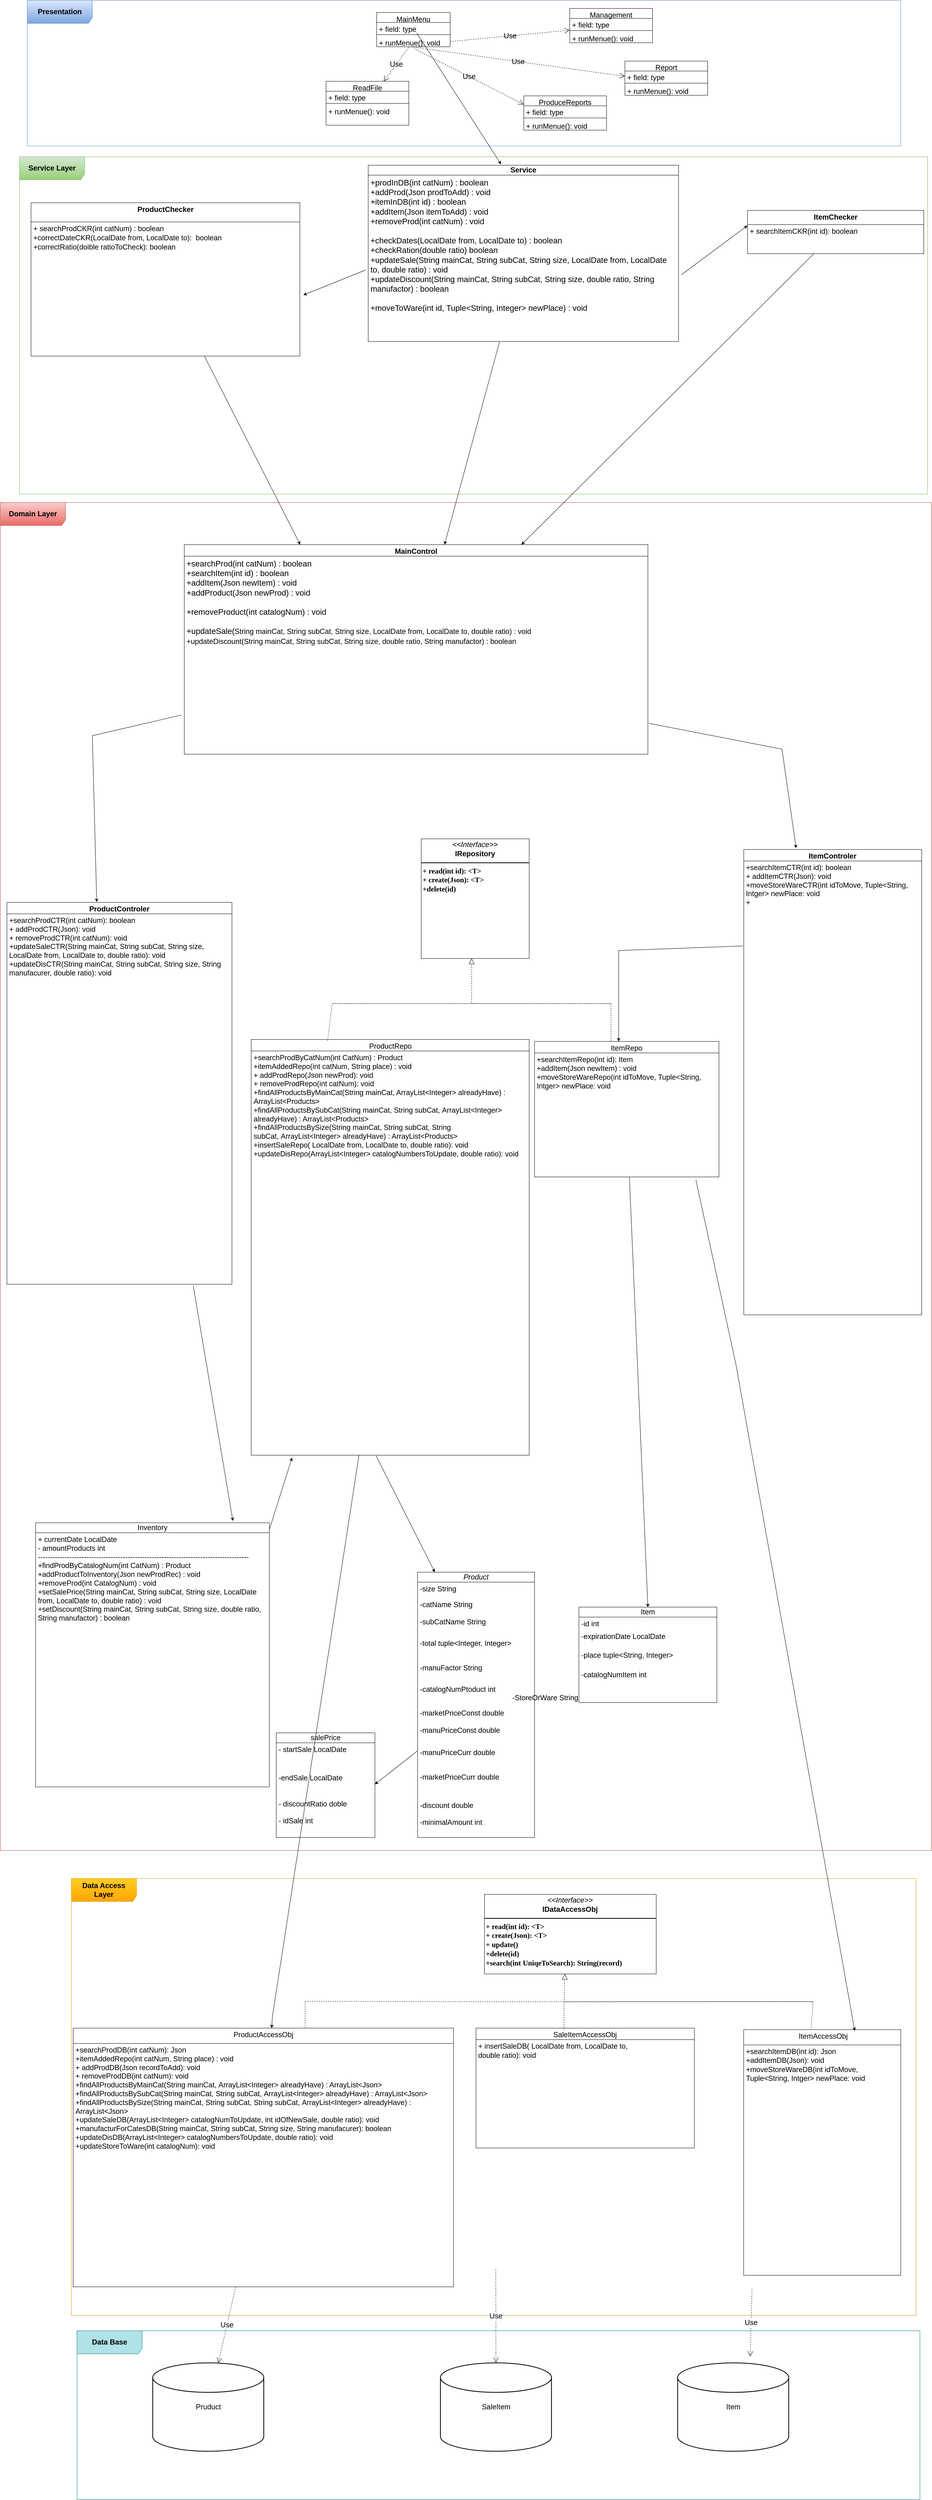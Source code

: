 <mxfile version="24.6.2" type="github">
  <diagram name="‫עמוד-1‬" id="dHkA9cBUytoh4jv0Vv6P">
    <mxGraphModel dx="1739" dy="1730" grid="1" gridSize="10" guides="1" tooltips="1" connect="1" arrows="1" fold="1" page="1" pageScale="1" pageWidth="827" pageHeight="1169" math="0" shadow="0">
      <root>
        <mxCell id="0" />
        <mxCell id="1" parent="0" />
        <mxCell id="rCQZ0M5XMtd213yGawNZ-204" value="" style="group;fontSize=19;" vertex="1" connectable="0" parent="1">
          <mxGeometry x="-790" y="170" width="2430" height="3517" as="geometry" />
        </mxCell>
        <mxCell id="rCQZ0M5XMtd213yGawNZ-57" value="&lt;p style=&quot;margin: 4px 0px 0px; text-align: center; font-size: 19px;&quot;&gt;&lt;font style=&quot;font-size: 19px;&quot; face=&quot;Helvetica&quot;&gt;&lt;i style=&quot;font-size: 19px;&quot;&gt;&amp;lt;&amp;lt;Interface&amp;gt;&amp;gt;&lt;/i&gt;&lt;br style=&quot;font-size: 19px;&quot;&gt;&lt;b style=&quot;font-size: 19px;&quot;&gt;IRepository&lt;/b&gt;&lt;/font&gt;&lt;/p&gt;&lt;hr style=&quot;border-style: solid; font-size: 19px;&quot;&gt;&lt;p style=&quot;margin: 0px 0px 0px 4px; font-size: 19px;&quot;&gt;&lt;/p&gt;&lt;h1 style=&quot;margin: 0px 0px 0px 4px; font-size: 19px;&quot;&gt;&lt;font style=&quot;font-size: 19px;&quot; face=&quot;qCPJlfrdx1fjnfwShY-J&quot;&gt;+ read(int id): &amp;lt;T&amp;gt;&lt;br style=&quot;font-size: 19px;&quot;&gt;+ create(Json): &amp;lt;T&amp;gt;&lt;br style=&quot;font-size: 19px;&quot;&gt;+delete(id)&lt;/font&gt;&lt;/h1&gt;" style="verticalAlign=top;align=left;overflow=fill;html=1;whiteSpace=wrap;hachureGap=4;fontFamily=Architects Daughter;fontSource=https%3A%2F%2Ffonts.googleapis.com%2Fcss%3Ffamily%3DArchitects%2BDaughter;labelBackgroundColor=none;fontSize=19;" vertex="1" parent="rCQZ0M5XMtd213yGawNZ-204">
          <mxGeometry x="1098.39" y="877.544" width="281.74" height="312.103" as="geometry" />
        </mxCell>
        <mxCell id="rCQZ0M5XMtd213yGawNZ-106" value="" style="endArrow=block;dashed=1;endFill=0;endSize=12;html=1;rounded=0;hachureGap=4;fontFamily=Architects Daughter;fontSource=https%3A%2F%2Ffonts.googleapis.com%2Fcss%3Ffamily%3DArchitects%2BDaughter;labelBackgroundColor=none;fontColor=default;fontSize=19;" edge="1" parent="rCQZ0M5XMtd213yGawNZ-204">
          <mxGeometry width="160" relative="1" as="geometry">
            <mxPoint x="1241.537" y="1307.284" as="sourcePoint" />
            <mxPoint x="1230" y="1189.559" as="targetPoint" />
            <Array as="points">
              <mxPoint x="865.885" y="1307.284" />
              <mxPoint x="1335.45" y="1307.284" />
              <mxPoint x="1593.711" y="1307.284" />
              <mxPoint x="1441.102" y="1307.284" />
              <mxPoint x="1229.798" y="1307.284" />
            </Array>
          </mxGeometry>
        </mxCell>
        <mxCell id="rCQZ0M5XMtd213yGawNZ-107" value="&lt;span style=&quot;font-family: Helvetica; font-size: 19px; font-weight: 400;&quot;&gt;ProductRepo&lt;/span&gt;" style="swimlane;fontStyle=1;align=center;verticalAlign=top;childLayout=stackLayout;horizontal=1;startSize=30;horizontalStack=0;resizeParent=1;resizeParentMax=0;resizeLast=0;collapsible=1;marginBottom=0;whiteSpace=wrap;html=1;hachureGap=4;fontFamily=Architects Daughter;fontSource=https%3A%2F%2Ffonts.googleapis.com%2Fcss%3Ffamily%3DArchitects%2BDaughter;labelBackgroundColor=none;fontSize=19;" vertex="1" parent="rCQZ0M5XMtd213yGawNZ-204">
          <mxGeometry x="654.58" y="1401.032" width="725.545" height="1084.59" as="geometry" />
        </mxCell>
        <mxCell id="rCQZ0M5XMtd213yGawNZ-110" value="&lt;div style=&quot;font-size: 19px;&quot;&gt;&lt;div style=&quot;font-family: Helvetica; font-size: 19px;&quot;&gt;&lt;span style=&quot;background-color: initial;&quot;&gt;+searchProdByCatNum(int CatNum) : Product&lt;/span&gt;&lt;/div&gt;&lt;div style=&quot;font-family: Helvetica; font-size: 19px;&quot;&gt;&lt;span style=&quot;background-color: initial;&quot;&gt;+itemAddedRepo(&lt;/span&gt;&lt;span style=&quot;background-color: initial;&quot;&gt;int catNum, String place) : void&lt;/span&gt;&lt;/div&gt;&lt;div style=&quot;font-family: Helvetica; font-size: 19px;&quot;&gt;&lt;span style=&quot;background-color: initial;&quot;&gt;+ addProdRepo(Json newProd): void&lt;/span&gt;&lt;br&gt;&lt;/div&gt;&lt;div style=&quot;font-family: Helvetica; font-size: 19px;&quot;&gt;&lt;span style=&quot;background-color: initial;&quot;&gt;+ removeProdRepo(int catNum): void&lt;/span&gt;&lt;br&gt;&lt;/div&gt;&lt;div style=&quot;font-family: Helvetica; font-size: 19px;&quot;&gt;&lt;span style=&quot;background-color: initial;&quot;&gt;+findAllProductsByMainCat(String mainCat, ArrayList&amp;lt;Integer&amp;gt; alreadyHave) : ArrayList&amp;lt;Products&amp;gt;&lt;/span&gt;&lt;/div&gt;&lt;div style=&quot;font-family: Helvetica; font-size: 19px;&quot;&gt;&lt;div&gt;&lt;span style=&quot;background-color: initial;&quot;&gt;+findAllProductsBySubCat(&lt;/span&gt;&lt;span style=&quot;background-color: initial;&quot;&gt;String mainCat,&amp;nbsp;&lt;/span&gt;&lt;span style=&quot;background-color: initial;&quot;&gt;String subCat,&amp;nbsp;&lt;/span&gt;&lt;span style=&quot;background-color: initial;&quot;&gt;ArrayList&amp;lt;Integer&amp;gt; alreadyHave&lt;/span&gt;&lt;span style=&quot;background-color: initial;&quot;&gt;) : ArrayList&amp;lt;Products&amp;gt;&lt;/span&gt;&lt;/div&gt;&lt;div&gt;&lt;div&gt;&lt;span style=&quot;background-color: initial;&quot;&gt;+findAllProductsBySize(&lt;/span&gt;&lt;span style=&quot;background-color: initial;&quot;&gt;String mainCat,&amp;nbsp;&lt;/span&gt;&lt;span style=&quot;background-color: initial;&quot;&gt;String subCat,&amp;nbsp;&lt;/span&gt;&lt;span style=&quot;background-color: initial;&quot;&gt;String subCat,&amp;nbsp;&lt;/span&gt;&lt;span style=&quot;background-color: initial;&quot;&gt;ArrayList&amp;lt;Integer&amp;gt; alreadyHave&lt;/span&gt;&lt;span style=&quot;background-color: initial;&quot;&gt;) : ArrayList&amp;lt;Products&amp;gt;&lt;/span&gt;&lt;/div&gt;&lt;/div&gt;&lt;div&gt;&lt;span style=&quot;background-color: initial;&quot;&gt;+insertSaleRepo(&lt;/span&gt;&lt;span style=&quot;background-color: initial;&quot;&gt;&amp;nbsp;&lt;/span&gt;&lt;span style=&quot;background-color: initial;&quot;&gt;LocalDate from, LocalDate to,&amp;nbsp;&lt;/span&gt;&lt;span style=&quot;background-color: initial;&quot;&gt;double ratio&lt;/span&gt;&lt;span style=&quot;background-color: initial;&quot;&gt;): void&lt;/span&gt;&lt;/div&gt;&lt;/div&gt;&lt;/div&gt;&lt;div style=&quot;font-size: 19px;&quot;&gt;&lt;font style=&quot;font-family: Helvetica; font-size: 19px;&quot;&gt;+updateDisRepo(&lt;/font&gt;&lt;span style=&quot;font-family: Helvetica; background-color: initial; font-size: 19px;&quot;&gt;ArrayList&amp;lt;Integer&amp;gt; catalogNumbersToUpdate, double ratio): void&lt;/span&gt;&lt;span style=&quot;font-family: Helvetica; font-size: 19px; background-color: initial;&quot;&gt;&lt;br style=&quot;font-size: 19px;&quot;&gt;&lt;/span&gt;&lt;/div&gt;" style="text;strokeColor=none;fillColor=none;align=left;verticalAlign=top;spacingLeft=4;spacingRight=4;overflow=hidden;rotatable=0;points=[[0,0.5],[1,0.5]];portConstraint=eastwest;whiteSpace=wrap;html=1;fontFamily=Architects Daughter;fontSource=https%3A%2F%2Ffonts.googleapis.com%2Fcss%3Ffamily%3DArchitects%2BDaughter;labelBackgroundColor=none;fontSize=19;" vertex="1" parent="rCQZ0M5XMtd213yGawNZ-107">
          <mxGeometry y="30" width="725.545" height="1054.59" as="geometry" />
        </mxCell>
        <mxCell id="rCQZ0M5XMtd213yGawNZ-114" value="" style="edgeStyle=none;orthogonalLoop=1;jettySize=auto;html=1;rounded=0;dashed=1;startArrow=none;startFill=0;endArrow=none;endFill=0;fontSize=19;exitX=0.275;exitY=0.003;exitDx=0;exitDy=0;exitPerimeter=0;" edge="1" parent="rCQZ0M5XMtd213yGawNZ-204" source="rCQZ0M5XMtd213yGawNZ-107">
          <mxGeometry width="80" relative="1" as="geometry">
            <mxPoint x="866" y="1394.319" as="sourcePoint" />
            <mxPoint x="865.885" y="1307.284" as="targetPoint" />
            <Array as="points" />
          </mxGeometry>
        </mxCell>
        <mxCell id="rCQZ0M5XMtd213yGawNZ-115" value="&lt;font style=&quot;font-size: 19px;&quot; face=&quot;Helvetica&quot;&gt;&lt;span style=&quot;font-size: 19px; font-weight: 400;&quot;&gt;ItemRepo&lt;/span&gt;&lt;/font&gt;" style="swimlane;fontStyle=1;align=center;verticalAlign=top;childLayout=stackLayout;horizontal=1;startSize=30;horizontalStack=0;resizeParent=1;resizeParentMax=0;resizeLast=0;collapsible=1;marginBottom=0;whiteSpace=wrap;html=1;hachureGap=4;fontFamily=Architects Daughter;fontSource=https%3A%2F%2Ffonts.googleapis.com%2Fcss%3Ffamily%3DArchitects%2BDaughter;labelBackgroundColor=none;fontSize=19;" vertex="1" parent="rCQZ0M5XMtd213yGawNZ-204">
          <mxGeometry x="1394.144" y="1406.07" width="481.304" height="353.598" as="geometry" />
        </mxCell>
        <mxCell id="rCQZ0M5XMtd213yGawNZ-118" value="&lt;div style=&quot;font-size: 19px;&quot;&gt;&lt;div style=&quot;font-family: Helvetica; font-size: 19px;&quot;&gt;+searchItemRepo(int id): Item&lt;/div&gt;&lt;div style=&quot;font-family: Helvetica; font-size: 19px;&quot;&gt;+addItem(Json newItem) : void&lt;/div&gt;&lt;div style=&quot;font-size: 19px;&quot;&gt;&lt;span style=&quot;font-family: Helvetica; background-color: initial;&quot;&gt;+moveStoreWareRepo(int idToMove, Tuple&amp;lt;String, Intger&amp;gt; newPlace: void&lt;/span&gt;&lt;br&gt;&lt;/div&gt;&lt;/div&gt;" style="text;strokeColor=none;fillColor=none;align=left;verticalAlign=top;spacingLeft=4;spacingRight=4;overflow=hidden;rotatable=0;points=[[0,0.5],[1,0.5]];portConstraint=eastwest;whiteSpace=wrap;html=1;fontFamily=Architects Daughter;fontSource=https%3A%2F%2Ffonts.googleapis.com%2Fcss%3Ffamily%3DArchitects%2BDaughter;labelBackgroundColor=none;fontSize=19;" vertex="1" parent="rCQZ0M5XMtd213yGawNZ-115">
          <mxGeometry y="30" width="481.304" height="323.598" as="geometry" />
        </mxCell>
        <mxCell id="rCQZ0M5XMtd213yGawNZ-125" style="edgeStyle=none;rounded=0;orthogonalLoop=1;jettySize=auto;html=1;fontSize=19;exitX=0.828;exitY=1.004;exitDx=0;exitDy=0;exitPerimeter=0;entryX=0.844;entryY=-0.007;entryDx=0;entryDy=0;entryPerimeter=0;" edge="1" parent="rCQZ0M5XMtd213yGawNZ-204" source="rCQZ0M5XMtd213yGawNZ-123" target="rCQZ0M5XMtd213yGawNZ-252">
          <mxGeometry relative="1" as="geometry">
            <mxPoint x="560" y="2462.229" as="targetPoint" />
            <Array as="points" />
            <mxPoint x="562.048" y="2106.106" as="sourcePoint" />
          </mxGeometry>
        </mxCell>
        <mxCell id="rCQZ0M5XMtd213yGawNZ-120" value="ProductControler" style="swimlane;fontStyle=1;align=center;verticalAlign=top;childLayout=stackLayout;horizontal=1;startSize=30;horizontalStack=0;resizeParent=1;resizeParentMax=0;resizeLast=0;collapsible=1;marginBottom=0;whiteSpace=wrap;html=1;fontSize=19;" vertex="1" parent="rCQZ0M5XMtd213yGawNZ-204">
          <mxGeometry x="17.06" y="1043.302" width="587.35" height="996.371" as="geometry" />
        </mxCell>
        <mxCell id="rCQZ0M5XMtd213yGawNZ-123" value="&lt;div style=&quot;font-size: 19px;&quot;&gt;&lt;font style=&quot;font-size: 19px;&quot;&gt;+searchProdCTR(int catNum): boolean&lt;/font&gt;&lt;/div&gt;&lt;div style=&quot;font-size: 19px;&quot;&gt;&lt;span style=&quot;background-color: initial;&quot;&gt;+ addProdCTR(Json): void&lt;/span&gt;&lt;br&gt;&lt;/div&gt;&lt;div style=&quot;font-size: 19px;&quot;&gt;&lt;span style=&quot;background-color: initial;&quot;&gt;+ removeProdCTR(int catNum): void&lt;/span&gt;&lt;br&gt;&lt;/div&gt;&lt;div style=&quot;font-size: 19px;&quot;&gt;&lt;span style=&quot;background-color: initial;&quot;&gt;+updateSaleCTR(String mainCat, String subCat, String size, LocalDate from, LocalDate to, double ratio): void&lt;/span&gt;&lt;/div&gt;&lt;div style=&quot;font-size: 19px;&quot;&gt;&lt;font style=&quot;background-color: initial;&quot;&gt;&lt;span style=&quot;background-color: initial;&quot;&gt;+updateDisCTR(&lt;/span&gt;&lt;/font&gt;&lt;span style=&quot;background-color: initial;&quot;&gt;String mainCat, String subCat, String size, String manufacurer, double ratio): void&lt;/span&gt;&lt;br&gt;&lt;/div&gt;" style="text;strokeColor=none;fillColor=none;align=left;verticalAlign=top;spacingLeft=4;spacingRight=4;overflow=hidden;rotatable=0;points=[[0,0.5],[1,0.5]];portConstraint=eastwest;whiteSpace=wrap;html=1;fontSize=19;" vertex="1" parent="rCQZ0M5XMtd213yGawNZ-120">
          <mxGeometry y="30" width="587.35" height="966.371" as="geometry" />
        </mxCell>
        <mxCell id="rCQZ0M5XMtd213yGawNZ-126" value="ItemControler" style="swimlane;fontStyle=1;align=center;verticalAlign=top;childLayout=stackLayout;horizontal=1;startSize=30;horizontalStack=0;resizeParent=1;resizeParentMax=0;resizeLast=0;collapsible=1;marginBottom=0;whiteSpace=wrap;html=1;fontSize=19;" vertex="1" parent="rCQZ0M5XMtd213yGawNZ-204">
          <mxGeometry x="1940.25" y="905.401" width="464.4" height="1214.062" as="geometry" />
        </mxCell>
        <mxCell id="rCQZ0M5XMtd213yGawNZ-129" value="&lt;div style=&quot;font-size: 19px;&quot;&gt;+searchItemCTR(int id): boolean&lt;/div&gt;+ addItemCTR(Json): void&lt;div style=&quot;font-size: 19px;&quot;&gt;+moveStoreWareCTR(int idToMove, Tuple&amp;lt;String, Intger&amp;gt; newPlace: void&lt;/div&gt;&lt;div style=&quot;font-size: 19px;&quot;&gt;+&lt;/div&gt;" style="text;strokeColor=none;fillColor=none;align=left;verticalAlign=top;spacingLeft=4;spacingRight=4;overflow=hidden;rotatable=0;points=[[0,0.5],[1,0.5]];portConstraint=eastwest;whiteSpace=wrap;html=1;fontSize=19;" vertex="1" parent="rCQZ0M5XMtd213yGawNZ-126">
          <mxGeometry y="30" width="464.4" height="1184.062" as="geometry" />
        </mxCell>
        <mxCell id="rCQZ0M5XMtd213yGawNZ-130" style="edgeStyle=none;rounded=0;orthogonalLoop=1;jettySize=auto;html=1;fontSize=19;" edge="1" parent="rCQZ0M5XMtd213yGawNZ-204">
          <mxGeometry relative="1" as="geometry">
            <mxPoint x="1938.09" y="1157.006" as="sourcePoint" />
            <mxPoint x="1613.667" y="1406.076" as="targetPoint" />
            <Array as="points">
              <mxPoint x="1613.667" y="1168.975" />
            </Array>
          </mxGeometry>
        </mxCell>
        <mxCell id="rCQZ0M5XMtd213yGawNZ-163" value="&lt;h2 style=&quot;font-size: 19px;&quot;&gt;Domain Layer&lt;/h2&gt;" style="shape=umlFrame;whiteSpace=wrap;html=1;pointerEvents=0;width=170;height=60;fontFamily=Helvetica;labelBackgroundColor=none;fillColor=#f8cecc;strokeColor=#b85450;fontSize=19;gradientColor=#ea6b66;" vertex="1" parent="rCQZ0M5XMtd213yGawNZ-204">
          <mxGeometry width="2430" height="3517.0" as="geometry" />
        </mxCell>
        <mxCell id="rCQZ0M5XMtd213yGawNZ-222" value="" style="edgeStyle=none;orthogonalLoop=1;jettySize=auto;html=1;rounded=0;dashed=1;startArrow=none;startFill=0;endArrow=none;endFill=0;fontSize=19;" edge="1" parent="rCQZ0M5XMtd213yGawNZ-204">
          <mxGeometry width="80" relative="1" as="geometry">
            <mxPoint x="1593.711" y="1406.076" as="sourcePoint" />
            <mxPoint x="1593.711" y="1307.284" as="targetPoint" />
            <Array as="points" />
          </mxGeometry>
        </mxCell>
        <mxCell id="rCQZ0M5XMtd213yGawNZ-236" value="salePrice" style="swimlane;fontStyle=0;childLayout=stackLayout;horizontal=1;startSize=26;fillColor=none;horizontalStack=0;resizeParent=1;resizeParentMax=0;resizeLast=0;collapsible=1;marginBottom=0;whiteSpace=wrap;html=1;fontSize=19;fontFamily=Helvetica;" vertex="1" parent="rCQZ0M5XMtd213yGawNZ-204">
          <mxGeometry x="720" y="3209.997" width="257.558" height="272.962" as="geometry" />
        </mxCell>
        <mxCell id="rCQZ0M5XMtd213yGawNZ-237" value="- startSale LocalDate" style="text;strokeColor=none;fillColor=none;align=left;verticalAlign=top;spacingLeft=4;spacingRight=4;overflow=hidden;rotatable=0;points=[[0,0.5],[1,0.5]];portConstraint=eastwest;whiteSpace=wrap;html=1;fontSize=19;fontFamily=Helvetica;" vertex="1" parent="rCQZ0M5XMtd213yGawNZ-236">
          <mxGeometry y="26" width="257.558" height="74.398" as="geometry" />
        </mxCell>
        <mxCell id="rCQZ0M5XMtd213yGawNZ-238" value="-endSale LocalDate" style="text;strokeColor=none;fillColor=none;align=left;verticalAlign=top;spacingLeft=4;spacingRight=4;overflow=hidden;rotatable=0;points=[[0,0.5],[1,0.5]];portConstraint=eastwest;whiteSpace=wrap;html=1;fontSize=19;fontFamily=Helvetica;" vertex="1" parent="rCQZ0M5XMtd213yGawNZ-236">
          <mxGeometry y="100.398" width="257.558" height="67.635" as="geometry" />
        </mxCell>
        <mxCell id="rCQZ0M5XMtd213yGawNZ-239" value="- discountRatio doble" style="text;strokeColor=none;fillColor=none;align=left;verticalAlign=top;spacingLeft=4;spacingRight=4;overflow=hidden;rotatable=0;points=[[0,0.5],[1,0.5]];portConstraint=eastwest;whiteSpace=wrap;html=1;fontSize=19;fontFamily=Helvetica;" vertex="1" parent="rCQZ0M5XMtd213yGawNZ-236">
          <mxGeometry y="168.033" width="257.558" height="44.007" as="geometry" />
        </mxCell>
        <mxCell id="rCQZ0M5XMtd213yGawNZ-243" value="- idSale int" style="text;strokeColor=none;fillColor=none;align=left;verticalAlign=top;spacingLeft=4;spacingRight=4;overflow=hidden;rotatable=0;points=[[0,0.5],[1,0.5]];portConstraint=eastwest;whiteSpace=wrap;html=1;fontSize=19;fontFamily=Helvetica;" vertex="1" parent="rCQZ0M5XMtd213yGawNZ-236">
          <mxGeometry y="212.04" width="257.558" height="60.922" as="geometry" />
        </mxCell>
        <mxCell id="rCQZ0M5XMtd213yGawNZ-252" value="&lt;span style=&quot;font-size: 19px; text-align: start;&quot;&gt;Inventory&lt;/span&gt;" style="swimlane;fontStyle=0;childLayout=stackLayout;horizontal=1;startSize=26;fillColor=none;horizontalStack=0;resizeParent=1;resizeParentMax=0;resizeLast=0;collapsible=1;marginBottom=0;whiteSpace=wrap;html=1;fontSize=19;fontFamily=Helvetica;" vertex="1" parent="rCQZ0M5XMtd213yGawNZ-204">
          <mxGeometry x="92" y="2661.882" width="610" height="689.18" as="geometry" />
        </mxCell>
        <mxCell id="rCQZ0M5XMtd213yGawNZ-254" value="+ currentDate LocalDate&lt;div style=&quot;font-size: 19px;&quot;&gt;- amountProducts int&lt;div style=&quot;font-size: 19px;&quot;&gt;---------------------------------------------------------------------------------------&lt;br&gt;+findProdByCatalogNum(int CatNum) : Product&lt;/div&gt;&lt;div style=&quot;font-size: 19px;&quot;&gt;+addProductToInventory(Json newProdRec) : void&lt;/div&gt;&lt;div style=&quot;font-size: 19px;&quot;&gt;+removeProd(int CatalogNum) : void&lt;/div&gt;&lt;div style=&quot;font-size: 19px;&quot;&gt;+setSalePrice(&lt;span style=&quot;background-color: initial;&quot;&gt;String mainCat, String subCat, String size, LocalDate from, LocalDate to, double ratio) : void&lt;/span&gt;&lt;/div&gt;&lt;div style=&quot;font-size: 19px;&quot;&gt;+setDiscount(&lt;span style=&quot;background-color: initial;&quot;&gt;String mainCat, String subCat, String size,&amp;nbsp;&lt;/span&gt;&lt;span style=&quot;background-color: initial;&quot;&gt;double ratio, String manufactor) : boolean&lt;/span&gt;&lt;/div&gt;&lt;/div&gt;" style="text;strokeColor=none;fillColor=none;align=left;verticalAlign=top;spacingLeft=4;spacingRight=4;overflow=hidden;rotatable=0;points=[[0,0.5],[1,0.5]];portConstraint=eastwest;whiteSpace=wrap;html=1;fontSize=19;fontFamily=Helvetica;" vertex="1" parent="rCQZ0M5XMtd213yGawNZ-252">
          <mxGeometry y="26" width="610" height="663.18" as="geometry" />
        </mxCell>
        <mxCell id="rCQZ0M5XMtd213yGawNZ-278" style="edgeStyle=none;rounded=0;orthogonalLoop=1;jettySize=auto;html=1;entryX=1;entryY=0.5;entryDx=0;entryDy=0;fontSize=19;" edge="1" parent="rCQZ0M5XMtd213yGawNZ-204" source="rCQZ0M5XMtd213yGawNZ-132" target="rCQZ0M5XMtd213yGawNZ-238">
          <mxGeometry relative="1" as="geometry" />
        </mxCell>
        <mxCell id="rCQZ0M5XMtd213yGawNZ-148" value="" style="group;fontSize=19;fontFamily=Helvetica;" vertex="1" connectable="0" parent="rCQZ0M5XMtd213yGawNZ-204">
          <mxGeometry x="1330" y="2781.267" width="360" height="701.693" as="geometry" />
        </mxCell>
        <mxCell id="rCQZ0M5XMtd213yGawNZ-156" value="&lt;span style=&quot;text-wrap: nowrap; font-size: 19px;&quot;&gt;-StoreOrWare String&lt;/span&gt;" style="text;strokeColor=none;fillColor=none;align=left;verticalAlign=top;spacingLeft=4;spacingRight=4;overflow=hidden;rotatable=0;points=[[0,0.5],[1,0.5]];portConstraint=eastwest;whiteSpace=wrap;html=1;fontSize=19;fontFamily=Helvetica;" vertex="1" parent="rCQZ0M5XMtd213yGawNZ-148">
          <mxGeometry x="-0.002" y="319.237" width="261.144" height="46.201" as="geometry" />
        </mxCell>
        <mxCell id="rCQZ0M5XMtd213yGawNZ-132" value="&lt;span style=&quot;font-style: italic; text-wrap: nowrap; font-size: 19px;&quot;&gt;Product&lt;/span&gt;" style="swimlane;fontStyle=0;childLayout=stackLayout;horizontal=1;startSize=26;fillColor=none;horizontalStack=0;resizeParent=1;resizeParentMax=0;resizeLast=0;collapsible=1;marginBottom=0;whiteSpace=wrap;html=1;fontFamily=Helvetica;fontSize=19;" vertex="1" parent="rCQZ0M5XMtd213yGawNZ-148">
          <mxGeometry x="-241.065" y="9.494" width="305.208" height="692.199" as="geometry">
            <mxRectangle x="110" y="170" width="90" height="30" as="alternateBounds" />
          </mxGeometry>
        </mxCell>
        <mxCell id="rCQZ0M5XMtd213yGawNZ-133" value="-size String" style="text;strokeColor=none;fillColor=none;align=left;verticalAlign=top;spacingLeft=4;spacingRight=4;overflow=hidden;rotatable=0;points=[[0,0.5],[1,0.5]];portConstraint=eastwest;whiteSpace=wrap;html=1;fontFamily=Helvetica;fontSize=19;" vertex="1" parent="rCQZ0M5XMtd213yGawNZ-132">
          <mxGeometry y="26" width="305.208" height="41.334" as="geometry" />
        </mxCell>
        <mxCell id="rCQZ0M5XMtd213yGawNZ-134" value="-catN&lt;span style=&quot;text-wrap: nowrap; font-size: 19px;&quot;&gt;ame String&lt;/span&gt;&lt;br style=&quot;font-size: 19px;&quot;&gt;&lt;div style=&quot;font-size: 19px;&quot;&gt;&lt;span style=&quot;text-wrap: nowrap; font-size: 19px;&quot;&gt;&lt;br style=&quot;font-size: 19px;&quot;&gt;&lt;/span&gt;&lt;/div&gt;" style="text;strokeColor=none;fillColor=none;align=left;verticalAlign=top;spacingLeft=4;spacingRight=4;overflow=hidden;rotatable=0;points=[[0,0.5],[1,0.5]];portConstraint=eastwest;whiteSpace=wrap;html=1;fontFamily=Helvetica;fontSize=19;" vertex="1" parent="rCQZ0M5XMtd213yGawNZ-132">
          <mxGeometry y="67.334" width="305.208" height="44.513" as="geometry" />
        </mxCell>
        <mxCell id="rCQZ0M5XMtd213yGawNZ-135" value="-subCatN&lt;span style=&quot;text-wrap: nowrap; font-size: 19px;&quot;&gt;ame String&lt;/span&gt;" style="text;strokeColor=none;fillColor=none;align=left;verticalAlign=top;spacingLeft=4;spacingRight=4;overflow=hidden;rotatable=0;points=[[0,0.5],[1,0.5]];portConstraint=eastwest;whiteSpace=wrap;html=1;fontFamily=Helvetica;fontSize=19;" vertex="1" parent="rCQZ0M5XMtd213yGawNZ-132">
          <mxGeometry y="111.847" width="305.208" height="56.867" as="geometry" />
        </mxCell>
        <mxCell id="rCQZ0M5XMtd213yGawNZ-136" value="&lt;div style=&quot;font-size: 19px;&quot;&gt;-total tuple&amp;lt;Integer, Integer&amp;gt;&lt;span style=&quot;text-wrap: nowrap; font-size: 19px;&quot;&gt;&lt;br style=&quot;font-size: 19px;&quot;&gt;&lt;/span&gt;&lt;/div&gt;" style="text;strokeColor=none;fillColor=none;align=left;verticalAlign=top;spacingLeft=4;spacingRight=4;overflow=hidden;rotatable=0;points=[[0,0.5],[1,0.5]];portConstraint=eastwest;whiteSpace=wrap;html=1;fontFamily=Helvetica;fontSize=19;" vertex="1" parent="rCQZ0M5XMtd213yGawNZ-132">
          <mxGeometry y="168.714" width="305.208" height="63.323" as="geometry" />
        </mxCell>
        <mxCell id="rCQZ0M5XMtd213yGawNZ-137" value="&lt;span style=&quot;text-wrap: nowrap; font-size: 19px;&quot;&gt;-manuFactor String&lt;/span&gt;" style="text;strokeColor=none;fillColor=none;align=left;verticalAlign=top;spacingLeft=4;spacingRight=4;overflow=hidden;rotatable=0;points=[[0,0.5],[1,0.5]];portConstraint=eastwest;whiteSpace=wrap;html=1;fontFamily=Helvetica;fontSize=19;" vertex="1" parent="rCQZ0M5XMtd213yGawNZ-132">
          <mxGeometry y="232.037" width="305.208" height="55.983" as="geometry" />
        </mxCell>
        <mxCell id="rCQZ0M5XMtd213yGawNZ-138" value="&lt;span style=&quot;text-wrap: nowrap; font-size: 19px;&quot;&gt;-catalogNumPtoduct int&lt;/span&gt;" style="text;strokeColor=none;fillColor=none;align=left;verticalAlign=top;spacingLeft=4;spacingRight=4;overflow=hidden;rotatable=0;points=[[0,0.5],[1,0.5]];portConstraint=eastwest;whiteSpace=wrap;html=1;fontFamily=Helvetica;fontSize=19;" vertex="1" parent="rCQZ0M5XMtd213yGawNZ-132">
          <mxGeometry y="288.02" width="305.208" height="62.439" as="geometry" />
        </mxCell>
        <mxCell id="rCQZ0M5XMtd213yGawNZ-139" value="&lt;span style=&quot;text-wrap: nowrap; font-size: 19px;&quot;&gt;-marketPriceConst double&amp;nbsp;&lt;/span&gt;" style="text;strokeColor=none;fillColor=none;align=left;verticalAlign=top;spacingLeft=4;spacingRight=4;overflow=hidden;rotatable=0;points=[[0,0.5],[1,0.5]];portConstraint=eastwest;whiteSpace=wrap;html=1;fontFamily=Helvetica;fontSize=19;" vertex="1" parent="rCQZ0M5XMtd213yGawNZ-132">
          <mxGeometry y="350.459" width="305.208" height="44.513" as="geometry" />
        </mxCell>
        <mxCell id="rCQZ0M5XMtd213yGawNZ-140" value="&lt;span style=&quot;text-wrap: nowrap; font-size: 19px;&quot;&gt;-manuPriceConst double&amp;nbsp;&lt;/span&gt;" style="text;strokeColor=none;fillColor=none;align=left;verticalAlign=top;spacingLeft=4;spacingRight=4;overflow=hidden;rotatable=0;points=[[0,0.5],[1,0.5]];portConstraint=eastwest;whiteSpace=wrap;html=1;fontFamily=Helvetica;fontSize=19;" vertex="1" parent="rCQZ0M5XMtd213yGawNZ-132">
          <mxGeometry y="394.973" width="305.208" height="57.937" as="geometry" />
        </mxCell>
        <mxCell id="rCQZ0M5XMtd213yGawNZ-141" value="&lt;span style=&quot;text-wrap: nowrap; font-size: 19px;&quot;&gt;-manuPriceCurr double&amp;nbsp;&lt;/span&gt;" style="text;strokeColor=none;fillColor=none;align=left;verticalAlign=top;spacingLeft=4;spacingRight=4;overflow=hidden;rotatable=0;points=[[0,0.5],[1,0.5]];portConstraint=eastwest;whiteSpace=wrap;html=1;fontFamily=Helvetica;fontSize=19;" vertex="1" parent="rCQZ0M5XMtd213yGawNZ-132">
          <mxGeometry y="452.91" width="305.208" height="64.41" as="geometry" />
        </mxCell>
        <mxCell id="rCQZ0M5XMtd213yGawNZ-142" value="&lt;span style=&quot;text-wrap: nowrap; font-size: 19px;&quot;&gt;-marketPriceCurr double&amp;nbsp;&lt;/span&gt;" style="text;strokeColor=none;fillColor=none;align=left;verticalAlign=top;spacingLeft=4;spacingRight=4;overflow=hidden;rotatable=0;points=[[0,0.5],[1,0.5]];portConstraint=eastwest;whiteSpace=wrap;html=1;fontFamily=Helvetica;fontSize=19;" vertex="1" parent="rCQZ0M5XMtd213yGawNZ-132">
          <mxGeometry y="517.32" width="305.208" height="73.434" as="geometry" />
        </mxCell>
        <mxCell id="rCQZ0M5XMtd213yGawNZ-144" value="&lt;span style=&quot;text-wrap: nowrap; font-size: 19px;&quot;&gt;-&lt;/span&gt;&lt;span style=&quot;font-size: 19px;&quot;&gt;discount&amp;nbsp;&lt;/span&gt;&lt;span style=&quot;text-wrap: nowrap; font-size: 19px;&quot;&gt;double&lt;/span&gt;" style="text;strokeColor=none;fillColor=none;align=left;verticalAlign=top;spacingLeft=4;spacingRight=4;overflow=hidden;rotatable=0;points=[[0,0.5],[1,0.5]];portConstraint=eastwest;whiteSpace=wrap;html=1;fontFamily=Helvetica;fontSize=19;" vertex="1" parent="rCQZ0M5XMtd213yGawNZ-132">
          <mxGeometry y="590.754" width="305.208" height="44.513" as="geometry" />
        </mxCell>
        <mxCell id="rCQZ0M5XMtd213yGawNZ-145" value="&lt;span style=&quot;text-wrap: nowrap; font-size: 19px;&quot;&gt;-&lt;/span&gt;&lt;span style=&quot;font-size: 19px;&quot;&gt;minimalAmount&lt;/span&gt;&lt;span style=&quot;font-size: 19px;&quot;&gt;&amp;nbsp;&lt;span style=&quot;text-wrap: nowrap; font-size: 19px;&quot;&gt;int&lt;/span&gt;&lt;/span&gt;" style="text;strokeColor=none;fillColor=none;align=left;verticalAlign=top;spacingLeft=4;spacingRight=4;overflow=hidden;rotatable=0;points=[[0,0.5],[1,0.5]];portConstraint=eastwest;whiteSpace=wrap;html=1;fontFamily=Helvetica;fontSize=19;" vertex="1" parent="rCQZ0M5XMtd213yGawNZ-132">
          <mxGeometry y="635.267" width="305.208" height="56.931" as="geometry" />
        </mxCell>
        <mxCell id="rCQZ0M5XMtd213yGawNZ-303" value="MainControl" style="swimlane;fontStyle=1;align=center;verticalAlign=top;childLayout=stackLayout;horizontal=1;startSize=30;horizontalStack=0;resizeParent=1;resizeParentMax=0;resizeLast=0;collapsible=1;marginBottom=0;whiteSpace=wrap;html=1;fontSize=19;" vertex="1" parent="rCQZ0M5XMtd213yGawNZ-204">
          <mxGeometry x="480.0" y="109.998" width="1210" height="546.776" as="geometry" />
        </mxCell>
        <mxCell id="rCQZ0M5XMtd213yGawNZ-306" value="&lt;div style=&quot;font-size: 21px;&quot;&gt;+searchProd(int catNum) : boolean&lt;/div&gt;&lt;div style=&quot;font-size: 21px;&quot;&gt;+searchItem(int id) : boolean&lt;/div&gt;&lt;div style=&quot;font-size: 21px;&quot;&gt;&lt;span style=&quot;background-color: initial;&quot;&gt;+addItem(Json newItem) : void&lt;/span&gt;&lt;br&gt;&lt;/div&gt;&lt;div style=&quot;font-size: 21px;&quot;&gt;+addProduct(Json newProd) : void&lt;/div&gt;&lt;div style=&quot;font-size: 21px;&quot;&gt;&lt;br&gt;&lt;/div&gt;&lt;div style=&quot;font-size: 21px;&quot;&gt;&lt;div&gt;+removeProduct(int catalogNum) : void&lt;/div&gt;&lt;div&gt;&lt;br&gt;&lt;/div&gt;&lt;div&gt;&lt;span style=&quot;background-color: initial;&quot;&gt;+updateSale(&lt;/span&gt;&lt;span style=&quot;background-color: initial; font-size: 19px;&quot;&gt;String mainCat, String subCat, String size, LocalDate from, LocalDate to, double ratio) : void&lt;/span&gt;&lt;br&gt;&lt;/div&gt;&lt;div&gt;&lt;span style=&quot;background-color: initial; font-size: 19px;&quot;&gt;+updateDiscount(&lt;/span&gt;&lt;span style=&quot;background-color: initial; font-size: 19px;&quot;&gt;String mainCat, String subCat, String size,&amp;nbsp;&lt;/span&gt;&lt;span style=&quot;background-color: initial; font-size: 19px;&quot;&gt;double ratio, String manufactor) : boolean&lt;/span&gt;&lt;br&gt;&lt;/div&gt;&lt;/div&gt;" style="text;strokeColor=none;fillColor=none;align=left;verticalAlign=top;spacingLeft=4;spacingRight=4;overflow=hidden;rotatable=0;points=[[0,0.5],[1,0.5]];portConstraint=eastwest;whiteSpace=wrap;html=1;fontSize=19;" vertex="1" parent="rCQZ0M5XMtd213yGawNZ-303">
          <mxGeometry y="30" width="1210" height="516.776" as="geometry" />
        </mxCell>
        <mxCell id="rCQZ0M5XMtd213yGawNZ-309" style="edgeStyle=none;rounded=0;orthogonalLoop=1;jettySize=auto;html=1;entryX=0.399;entryY=-0.001;entryDx=0;entryDy=0;entryPerimeter=0;exitX=-0.006;exitY=0.802;exitDx=0;exitDy=0;exitPerimeter=0;fontSize=19;" edge="1" parent="rCQZ0M5XMtd213yGawNZ-204" source="rCQZ0M5XMtd213yGawNZ-306" target="rCQZ0M5XMtd213yGawNZ-120">
          <mxGeometry relative="1" as="geometry">
            <mxPoint x="260" y="604.53" as="sourcePoint" />
            <Array as="points">
              <mxPoint x="240" y="608.43" />
            </Array>
          </mxGeometry>
        </mxCell>
        <mxCell id="rCQZ0M5XMtd213yGawNZ-310" style="edgeStyle=none;rounded=0;orthogonalLoop=1;jettySize=auto;html=1;exitX=1.002;exitY=0.844;exitDx=0;exitDy=0;exitPerimeter=0;entryX=0.294;entryY=-0.003;entryDx=0;entryDy=0;entryPerimeter=0;fontSize=19;" edge="1" parent="rCQZ0M5XMtd213yGawNZ-204" source="rCQZ0M5XMtd213yGawNZ-306" target="rCQZ0M5XMtd213yGawNZ-126">
          <mxGeometry relative="1" as="geometry">
            <Array as="points">
              <mxPoint x="2040" y="643.532" />
            </Array>
          </mxGeometry>
        </mxCell>
        <mxCell id="rCQZ0M5XMtd213yGawNZ-312" style="edgeStyle=none;rounded=0;orthogonalLoop=1;jettySize=auto;html=1;entryX=0.147;entryY=1.006;entryDx=0;entryDy=0;entryPerimeter=0;fontSize=19;exitX=1.001;exitY=0.023;exitDx=0;exitDy=0;exitPerimeter=0;" edge="1" parent="rCQZ0M5XMtd213yGawNZ-204" source="rCQZ0M5XMtd213yGawNZ-252" target="rCQZ0M5XMtd213yGawNZ-110">
          <mxGeometry relative="1" as="geometry" />
        </mxCell>
        <mxCell id="rCQZ0M5XMtd213yGawNZ-313" style="edgeStyle=none;rounded=0;orthogonalLoop=1;jettySize=auto;html=1;entryX=0.147;entryY=0;entryDx=0;entryDy=0;entryPerimeter=0;fontSize=19;exitX=0.449;exitY=1.001;exitDx=0;exitDy=0;exitPerimeter=0;" edge="1" parent="rCQZ0M5XMtd213yGawNZ-204" source="rCQZ0M5XMtd213yGawNZ-110" target="rCQZ0M5XMtd213yGawNZ-132">
          <mxGeometry relative="1" as="geometry" />
        </mxCell>
        <mxCell id="rCQZ0M5XMtd213yGawNZ-316" style="edgeStyle=none;rounded=0;orthogonalLoop=1;jettySize=auto;html=1;entryX=0.5;entryY=0;entryDx=0;entryDy=0;fontSize=19;" edge="1" parent="rCQZ0M5XMtd213yGawNZ-204" source="rCQZ0M5XMtd213yGawNZ-118" target="rCQZ0M5XMtd213yGawNZ-149">
          <mxGeometry relative="1" as="geometry" />
        </mxCell>
        <mxCell id="rCQZ0M5XMtd213yGawNZ-149" value="Item" style="swimlane;fontStyle=0;childLayout=stackLayout;horizontal=1;startSize=26;fillColor=none;horizontalStack=0;resizeParent=1;resizeParentMax=0;resizeLast=0;collapsible=1;marginBottom=0;whiteSpace=wrap;html=1;fontSize=19;fontFamily=Helvetica;" vertex="1" parent="rCQZ0M5XMtd213yGawNZ-204">
          <mxGeometry x="1510" y="2881.973" width="360" height="248.998" as="geometry" />
        </mxCell>
        <mxCell id="rCQZ0M5XMtd213yGawNZ-151" value="-id int" style="text;strokeColor=none;fillColor=none;align=left;verticalAlign=top;spacingLeft=4;spacingRight=4;overflow=hidden;rotatable=0;points=[[0,0.5],[1,0.5]];portConstraint=eastwest;whiteSpace=wrap;html=1;fontSize=19;fontFamily=Helvetica;" vertex="1" parent="rCQZ0M5XMtd213yGawNZ-149">
          <mxGeometry y="26" width="360" height="32.735" as="geometry" />
        </mxCell>
        <mxCell id="rCQZ0M5XMtd213yGawNZ-152" value="-&lt;span style=&quot;font-size: 19px;&quot;&gt;expirationDate LocalDate&lt;/span&gt;" style="text;strokeColor=none;fillColor=none;align=left;verticalAlign=top;spacingLeft=4;spacingRight=4;overflow=hidden;rotatable=0;points=[[0,0.5],[1,0.5]];portConstraint=eastwest;whiteSpace=wrap;html=1;fontSize=19;fontFamily=Helvetica;" vertex="1" parent="rCQZ0M5XMtd213yGawNZ-149">
          <mxGeometry y="58.735" width="360" height="49.29" as="geometry" />
        </mxCell>
        <mxCell id="rCQZ0M5XMtd213yGawNZ-153" value="-place tuple&amp;lt;String, Integer&amp;gt;" style="text;strokeColor=none;fillColor=none;align=left;verticalAlign=top;spacingLeft=4;spacingRight=4;overflow=hidden;rotatable=0;points=[[0,0.5],[1,0.5]];portConstraint=eastwest;whiteSpace=wrap;html=1;fontSize=19;fontFamily=Helvetica;" vertex="1" parent="rCQZ0M5XMtd213yGawNZ-149">
          <mxGeometry y="108.025" width="360" height="50.89" as="geometry" />
        </mxCell>
        <mxCell id="rCQZ0M5XMtd213yGawNZ-154" value="&lt;span style=&quot;text-wrap: nowrap; font-size: 19px;&quot;&gt;-catalogNumItem int&lt;/span&gt;" style="text;strokeColor=none;fillColor=none;align=left;verticalAlign=top;spacingLeft=4;spacingRight=4;overflow=hidden;rotatable=0;points=[[0,0.5],[1,0.5]];portConstraint=eastwest;whiteSpace=wrap;html=1;fontSize=19;fontFamily=Helvetica;" vertex="1" parent="rCQZ0M5XMtd213yGawNZ-149">
          <mxGeometry y="158.915" width="360" height="90.083" as="geometry" />
        </mxCell>
        <mxCell id="rCQZ0M5XMtd213yGawNZ-213" value="" style="group;fontSize=19;" vertex="1" connectable="0" parent="1">
          <mxGeometry x="-370" y="3760" width="1970" height="1140" as="geometry" />
        </mxCell>
        <mxCell id="rCQZ0M5XMtd213yGawNZ-164" value="&lt;p style=&quot;margin: 4px 0px 0px; text-align: center; font-size: 19px;&quot;&gt;&lt;font style=&quot;font-size: 19px;&quot; face=&quot;Helvetica&quot;&gt;&lt;i style=&quot;font-size: 19px;&quot;&gt;&amp;lt;&amp;lt;Interface&amp;gt;&amp;gt;&lt;/i&gt;&lt;br style=&quot;font-size: 19px;&quot;&gt;&lt;b style=&quot;font-size: 19px;&quot;&gt;IDataAccessObj&lt;/b&gt;&lt;/font&gt;&lt;/p&gt;&lt;hr style=&quot;border-style: solid; font-size: 19px;&quot;&gt;&lt;p style=&quot;margin: 0px 0px 0px 4px; font-size: 19px;&quot;&gt;&lt;/p&gt;&lt;h1 style=&quot;margin: 0px 0px 0px 4px; font-size: 19px;&quot;&gt;&lt;font style=&quot;font-size: 19px;&quot; face=&quot;qCPJlfrdx1fjnfwShY-J&quot;&gt;+ read(int id): &amp;lt;T&amp;gt;&lt;br style=&quot;font-size: 19px;&quot;&gt;+ create(Json): &amp;lt;T&amp;gt;&lt;/font&gt;&lt;/h1&gt;&lt;h1 style=&quot;margin: 0px 0px 0px 4px; font-size: 19px;&quot;&gt;&lt;font style=&quot;font-size: 19px;&quot; face=&quot;qCPJlfrdx1fjnfwShY-J&quot;&gt;+ update()&amp;nbsp;&lt;br style=&quot;font-size: 19px;&quot;&gt;+delete(id)&lt;br style=&quot;font-size: 19px;&quot;&gt;+search(int UniqeToSearch): String(record)&lt;/font&gt;&lt;/h1&gt;" style="verticalAlign=top;align=left;overflow=fill;html=1;whiteSpace=wrap;hachureGap=4;fontFamily=Architects Daughter;fontSource=https%3A%2F%2Ffonts.googleapis.com%2Fcss%3Ffamily%3DArchitects%2BDaughter;labelBackgroundColor=none;fontSize=19;" vertex="1" parent="rCQZ0M5XMtd213yGawNZ-213">
          <mxGeometry x="843.443" y="41.501" width="448.263" height="207.505" as="geometry" />
        </mxCell>
        <mxCell id="rCQZ0M5XMtd213yGawNZ-165" value="&lt;span style=&quot;font-weight: 400; text-align: left; font-size: 19px;&quot;&gt;ProductAccessObj&lt;/span&gt;" style="swimlane;fontStyle=1;align=center;verticalAlign=top;childLayout=stackLayout;horizontal=1;startSize=40;horizontalStack=0;resizeParent=1;resizeParentMax=0;resizeLast=0;collapsible=1;marginBottom=0;whiteSpace=wrap;html=1;fontSize=19;" vertex="1" parent="rCQZ0M5XMtd213yGawNZ-213">
          <mxGeometry x="-230" y="390.357" width="992.66" height="675.007" as="geometry" />
        </mxCell>
        <mxCell id="rCQZ0M5XMtd213yGawNZ-168" value="&lt;div style=&quot;font-size: 19px;&quot;&gt;&lt;div style=&quot;font-size: 19px;&quot;&gt;&lt;font style=&quot;font-size: 19px;&quot;&gt;+searchProdDB(int catNum): Json&lt;/font&gt;&lt;/div&gt;&lt;div style=&quot;font-size: 19px;&quot;&gt;&lt;font style=&quot;font-size: 19px;&quot;&gt;+itemAddedRepo(&lt;/font&gt;&lt;span style=&quot;background-color: initial;&quot;&gt;int catNum, String place) : void&lt;/span&gt;&lt;/div&gt;&lt;div style=&quot;font-size: 19px;&quot;&gt;&lt;span style=&quot;background-color: initial;&quot;&gt;+ addProdDB(Json recordToAdd): void&lt;/span&gt;&lt;br&gt;&lt;/div&gt;&lt;div style=&quot;font-size: 19px;&quot;&gt;&lt;span style=&quot;background-color: initial;&quot;&gt;+ removeProdDB(int catNum): void&lt;/span&gt;&lt;br&gt;&lt;/div&gt;&lt;div style=&quot;font-size: 19px;&quot;&gt;&lt;div&gt;&lt;span style=&quot;background-color: initial;&quot;&gt;+findAllProductsByMainCat(String mainCat,&amp;nbsp;&lt;/span&gt;&lt;span style=&quot;background-color: initial;&quot;&gt;ArrayList&amp;lt;Integer&amp;gt; alreadyHave&lt;/span&gt;&lt;span style=&quot;background-color: initial;&quot;&gt;) : ArrayList&amp;lt;Json&amp;gt;&lt;/span&gt;&lt;/div&gt;&lt;div&gt;&lt;div&gt;&lt;span style=&quot;background-color: initial;&quot;&gt;+findAllProductsBySubCat(&lt;/span&gt;&lt;span style=&quot;background-color: initial;&quot;&gt;String mainCat,&amp;nbsp;&lt;/span&gt;&lt;span style=&quot;background-color: initial;&quot;&gt;String subCat,&amp;nbsp;&lt;/span&gt;&lt;span style=&quot;background-color: initial;&quot;&gt;ArrayList&amp;lt;Integer&amp;gt; alreadyHave&lt;/span&gt;&lt;span style=&quot;background-color: initial;&quot;&gt;) : ArrayList&amp;lt;Json&amp;gt;&lt;/span&gt;&lt;/div&gt;&lt;div&gt;&lt;span style=&quot;background-color: initial;&quot;&gt;+findAllProductsBySize(&lt;/span&gt;&lt;span style=&quot;background-color: initial;&quot;&gt;String mainCat,&amp;nbsp;&lt;/span&gt;&lt;span style=&quot;background-color: initial;&quot;&gt;String subCat,&amp;nbsp;&lt;/span&gt;&lt;span style=&quot;background-color: initial;&quot;&gt;String subCat,&amp;nbsp;&lt;/span&gt;&lt;span style=&quot;background-color: initial;&quot;&gt;ArrayList&amp;lt;Integer&amp;gt; alreadyHave&lt;/span&gt;&lt;span style=&quot;background-color: initial;&quot;&gt;) : ArrayList&amp;lt;Json&amp;gt;&lt;/span&gt;&lt;/div&gt;&lt;/div&gt;&lt;/div&gt;&lt;div style=&quot;font-size: 19px;&quot;&gt;&lt;span style=&quot;background-color: initial;&quot;&gt;+updateSaleDB(ArrayList&amp;lt;Integer&amp;gt; catalogNumToUpdate, int idOfNewSale, double ratio): void&lt;/span&gt;&lt;br&gt;&lt;/div&gt;&lt;/div&gt;&lt;div style=&quot;font-size: 19px;&quot;&gt;&lt;span style=&quot;background-color: initial;&quot;&gt;+manufacturForCatesDB(&lt;/span&gt;&lt;span style=&quot;background-color: initial;&quot;&gt;String mainCat, String subCat, String size, String manufacurer): boolean&lt;/span&gt;&lt;span style=&quot;background-color: initial;&quot;&gt;&amp;nbsp;&lt;/span&gt;&lt;br&gt;&lt;/div&gt;&lt;div style=&quot;font-size: 19px;&quot;&gt;&lt;span style=&quot;background-color: initial;&quot;&gt;+updateDisDB(&lt;/span&gt;&lt;span style=&quot;background-color: initial;&quot;&gt;ArrayList&amp;lt;Integer&amp;gt; catalogNumbersToUpdate, double ratio): void&lt;/span&gt;&lt;/div&gt;&lt;div style=&quot;font-size: 19px;&quot;&gt;&lt;span style=&quot;background-color: initial;&quot;&gt;+updateStoreToWare(int catalogNum): void&lt;/span&gt;&lt;br&gt;&lt;/div&gt;" style="text;strokeColor=none;fillColor=none;align=left;verticalAlign=top;spacingLeft=4;spacingRight=4;overflow=hidden;rotatable=0;points=[[0,0.5],[1,0.5]];portConstraint=eastwest;whiteSpace=wrap;html=1;fontSize=19;" vertex="1" parent="rCQZ0M5XMtd213yGawNZ-165">
          <mxGeometry y="40" width="992.66" height="635.007" as="geometry" />
        </mxCell>
        <mxCell id="rCQZ0M5XMtd213yGawNZ-169" value="&lt;span style=&quot;font-weight: 400; text-align: left; font-family: Helvetica; font-size: 19px;&quot;&gt;&amp;nbsp;&lt;/span&gt;&lt;span style=&quot;font-weight: 400; text-align: left; font-family: Helvetica; font-size: 19px;&quot;&gt;ItemAccessObj&lt;/span&gt;" style="swimlane;fontStyle=1;align=center;verticalAlign=top;childLayout=stackLayout;horizontal=1;startSize=40;horizontalStack=0;resizeParent=1;resizeParentMax=0;resizeLast=0;collapsible=1;marginBottom=0;whiteSpace=wrap;html=1;hachureGap=4;fontFamily=Architects Daughter;fontSource=https%3A%2F%2Ffonts.googleapis.com%2Fcss%3Ffamily%3DArchitects%2BDaughter;labelBackgroundColor=none;fontSize=19;" vertex="1" parent="rCQZ0M5XMtd213yGawNZ-213">
          <mxGeometry x="1520" y="394.263" width="410" height="640.93" as="geometry" />
        </mxCell>
        <mxCell id="rCQZ0M5XMtd213yGawNZ-172" value="&lt;div style=&quot;font-size: 19px;&quot;&gt;&lt;div style=&quot;font-family: Helvetica; font-size: 19px;&quot;&gt;&lt;font style=&quot;font-size: 19px;&quot;&gt;+searchItemDB(int id): Json&lt;/font&gt;&lt;/div&gt;&lt;div style=&quot;font-size: 19px;&quot;&gt;&lt;span style=&quot;font-family: Helvetica; background-color: initial; font-size: 19px;&quot;&gt;+addItemDB(Json): void&lt;/span&gt;&lt;br style=&quot;font-size: 19px;&quot;&gt;&lt;/div&gt;&lt;/div&gt;&lt;div style=&quot;font-size: 19px;&quot;&gt;&lt;span style=&quot;font-family: Helvetica; font-size: 19px;&quot;&gt;+moveStoreWareDB(int idToMove, Tuple&amp;lt;String, Intger&amp;gt; newPlace: void&lt;/span&gt;&lt;span style=&quot;font-family: Helvetica; background-color: initial; font-size: 19px;&quot;&gt;&lt;br style=&quot;font-size: 19px;&quot;&gt;&lt;/span&gt;&lt;/div&gt;" style="text;strokeColor=none;fillColor=none;align=left;verticalAlign=top;spacingLeft=4;spacingRight=4;overflow=hidden;rotatable=0;points=[[0,0.5],[1,0.5]];portConstraint=eastwest;whiteSpace=wrap;html=1;fontFamily=Architects Daughter;fontSource=https%3A%2F%2Ffonts.googleapis.com%2Fcss%3Ffamily%3DArchitects%2BDaughter;labelBackgroundColor=none;fontSize=19;" vertex="1" parent="rCQZ0M5XMtd213yGawNZ-169">
          <mxGeometry y="40" width="410" height="600.93" as="geometry" />
        </mxCell>
        <mxCell id="rCQZ0M5XMtd213yGawNZ-173" value="&lt;div style=&quot;text-align: left; font-size: 19px;&quot;&gt;&lt;span style=&quot;background-color: initial; font-weight: 400; font-size: 19px;&quot;&gt;&lt;font face=&quot;Helvetica&quot; style=&quot;font-size: 19px;&quot;&gt;SaleItemAccessObj&lt;/font&gt;&lt;/span&gt;&lt;/div&gt;" style="swimlane;fontStyle=1;align=center;verticalAlign=top;childLayout=stackLayout;horizontal=1;startSize=30;horizontalStack=0;resizeParent=1;resizeParentMax=0;resizeLast=0;collapsible=1;marginBottom=0;whiteSpace=wrap;html=1;hachureGap=4;fontFamily=Architects Daughter;fontSource=https%3A%2F%2Ffonts.googleapis.com%2Fcss%3Ffamily%3DArchitects%2BDaughter;labelBackgroundColor=none;fontSize=19;" vertex="1" parent="rCQZ0M5XMtd213yGawNZ-213">
          <mxGeometry x="821.322" y="390.353" width="570" height="312.791" as="geometry" />
        </mxCell>
        <mxCell id="rCQZ0M5XMtd213yGawNZ-175" value="&lt;span style=&quot;font-family: Helvetica; font-size: 19px;&quot;&gt;+ insertSaleDB(&lt;/span&gt;&lt;span style=&quot;font-family: Helvetica; background-color: initial; font-size: 19px;&quot;&gt;&amp;nbsp;&lt;/span&gt;&lt;span style=&quot;font-family: Helvetica; background-color: initial; font-size: 19px;&quot;&gt;LocalDate from, LocalDate to, &lt;br style=&quot;font-size: 19px;&quot;&gt;double ratio&lt;/span&gt;&lt;span style=&quot;font-family: Helvetica; font-size: 19px;&quot;&gt;): void&lt;/span&gt;" style="text;strokeColor=none;fillColor=none;align=left;verticalAlign=top;spacingLeft=4;spacingRight=4;overflow=hidden;rotatable=0;points=[[0,0.5],[1,0.5]];portConstraint=eastwest;whiteSpace=wrap;html=1;fontFamily=Architects Daughter;fontSource=https%3A%2F%2Ffonts.googleapis.com%2Fcss%3Ffamily%3DArchitects%2BDaughter;labelBackgroundColor=none;fontSize=19;" vertex="1" parent="rCQZ0M5XMtd213yGawNZ-173">
          <mxGeometry y="30" width="570" height="282.791" as="geometry" />
        </mxCell>
        <mxCell id="rCQZ0M5XMtd213yGawNZ-177" value="" style="endArrow=block;dashed=1;endFill=0;endSize=12;html=1;rounded=0;fontSize=19;" edge="1" parent="rCQZ0M5XMtd213yGawNZ-213">
          <mxGeometry width="160" relative="1" as="geometry">
            <mxPoint x="375.462" y="320.29" as="sourcePoint" />
            <mxPoint x="1053.419" y="249.006" as="targetPoint" />
            <Array as="points">
              <mxPoint x="896.527" y="321.633" />
              <mxPoint x="1701.31" y="321.291" />
              <mxPoint x="1051.06" y="321.633" />
            </Array>
          </mxGeometry>
        </mxCell>
        <mxCell id="rCQZ0M5XMtd213yGawNZ-180" value="" style="endArrow=none;endSize=12;dashed=1;html=1;rounded=0;endFill=0;fontSize=19;" edge="1" parent="rCQZ0M5XMtd213yGawNZ-213">
          <mxGeometry width="160" relative="1" as="geometry">
            <mxPoint x="375.462" y="390.353" as="sourcePoint" />
            <mxPoint x="375.462" y="320.29" as="targetPoint" />
          </mxGeometry>
        </mxCell>
        <mxCell id="rCQZ0M5XMtd213yGawNZ-181" value="" style="endArrow=none;endSize=12;dashed=1;html=1;rounded=0;endFill=0;fontSize=19;" edge="1" parent="rCQZ0M5XMtd213yGawNZ-213">
          <mxGeometry width="160" relative="1" as="geometry">
            <mxPoint x="1051.06" y="394.259" as="sourcePoint" />
            <mxPoint x="1051.06" y="321.633" as="targetPoint" />
          </mxGeometry>
        </mxCell>
        <mxCell id="rCQZ0M5XMtd213yGawNZ-182" value="" style="endArrow=none;endSize=12;dashed=1;html=1;rounded=0;endFill=0;fontSize=19;" edge="1" parent="rCQZ0M5XMtd213yGawNZ-213">
          <mxGeometry width="160" relative="1" as="geometry">
            <mxPoint x="1696.024" y="390.356" as="sourcePoint" />
            <mxPoint x="1701.31" y="320.29" as="targetPoint" />
          </mxGeometry>
        </mxCell>
        <mxCell id="rCQZ0M5XMtd213yGawNZ-185" value="&lt;h2 style=&quot;font-size: 19px;&quot;&gt;Data Access Layer&lt;/h2&gt;" style="shape=umlFrame;whiteSpace=wrap;html=1;pointerEvents=0;width=170;height=60;fontFamily=Helvetica;labelBackgroundColor=none;fillColor=#ffcd28;strokeColor=#d79b00;fontSize=19;gradientColor=#ffa500;" vertex="1" parent="rCQZ0M5XMtd213yGawNZ-213">
          <mxGeometry x="-234.663" width="2204.663" height="1140" as="geometry" />
        </mxCell>
        <mxCell id="rCQZ0M5XMtd213yGawNZ-195" value="Use" style="endArrow=open;endSize=12;dashed=1;html=1;rounded=0;fontSize=19;" edge="1" parent="rCQZ0M5XMtd213yGawNZ-213">
          <mxGeometry width="160" relative="1" as="geometry">
            <mxPoint x="1541.76" y="1070.97" as="sourcePoint" />
            <mxPoint x="1537.041" y="1247.349" as="targetPoint" />
          </mxGeometry>
        </mxCell>
        <mxCell id="rCQZ0M5XMtd213yGawNZ-214" value="" style="group;fontSize=19;" vertex="1" connectable="0" parent="1">
          <mxGeometry x="-590" y="4940" width="2200" height="440" as="geometry" />
        </mxCell>
        <mxCell id="rCQZ0M5XMtd213yGawNZ-186" value="&lt;font style=&quot;font-size: 19px;&quot;&gt;Pruduct&lt;/font&gt;" style="strokeWidth=2;html=1;shape=mxgraph.flowchart.database;whiteSpace=wrap;fontSize=19;" vertex="1" parent="rCQZ0M5XMtd213yGawNZ-214">
          <mxGeometry x="197.605" y="83.81" width="289.82" height="230.476" as="geometry" />
        </mxCell>
        <mxCell id="rCQZ0M5XMtd213yGawNZ-187" value="&lt;font style=&quot;font-size: 19px;&quot;&gt;Item&lt;/font&gt;" style="strokeWidth=2;html=1;shape=mxgraph.flowchart.database;whiteSpace=wrap;fontSize=19;" vertex="1" parent="rCQZ0M5XMtd213yGawNZ-214">
          <mxGeometry x="1567.665" y="83.81" width="289.82" height="230.476" as="geometry" />
        </mxCell>
        <mxCell id="rCQZ0M5XMtd213yGawNZ-188" value="&lt;font style=&quot;font-size: 19px;&quot;&gt;SaleItem&lt;/font&gt;" style="strokeWidth=2;html=1;shape=mxgraph.flowchart.database;whiteSpace=wrap;fontSize=19;" vertex="1" parent="rCQZ0M5XMtd213yGawNZ-214">
          <mxGeometry x="948.503" y="83.81" width="289.82" height="230.476" as="geometry" />
        </mxCell>
        <mxCell id="rCQZ0M5XMtd213yGawNZ-190" value="&lt;h2 style=&quot;font-size: 19px;&quot;&gt;Data Base&lt;/h2&gt;" style="shape=umlFrame;whiteSpace=wrap;html=1;pointerEvents=0;width=170;height=60;fontFamily=Helvetica;labelBackgroundColor=none;fillColor=#b0e3e6;strokeColor=#0e8088;fontSize=19;" vertex="1" parent="rCQZ0M5XMtd213yGawNZ-214">
          <mxGeometry width="2200" height="440" as="geometry" />
        </mxCell>
        <mxCell id="rCQZ0M5XMtd213yGawNZ-193" value="Use" style="endArrow=open;endSize=12;dashed=1;html=1;rounded=0;fontSize=19;" edge="1" parent="1" source="rCQZ0M5XMtd213yGawNZ-168" target="rCQZ0M5XMtd213yGawNZ-186">
          <mxGeometry width="160" relative="1" as="geometry">
            <mxPoint x="-130" y="4120" as="sourcePoint" />
            <mxPoint x="170" y="3210" as="targetPoint" />
          </mxGeometry>
        </mxCell>
        <mxCell id="rCQZ0M5XMtd213yGawNZ-194" value="Use" style="endArrow=open;endSize=12;dashed=1;html=1;rounded=0;entryX=0.5;entryY=0;entryDx=0;entryDy=0;entryPerimeter=0;fontSize=19;" edge="1" parent="1" target="rCQZ0M5XMtd213yGawNZ-188">
          <mxGeometry width="160" relative="1" as="geometry">
            <mxPoint x="503" y="4780" as="sourcePoint" />
            <mxPoint x="490" y="3426" as="targetPoint" />
          </mxGeometry>
        </mxCell>
        <mxCell id="rCQZ0M5XMtd213yGawNZ-215" value="" style="group;fontSize=19;" vertex="1" connectable="0" parent="1">
          <mxGeometry x="-740" y="-732" width="2370" height="880" as="geometry" />
        </mxCell>
        <mxCell id="rCQZ0M5XMtd213yGawNZ-43" value="&lt;h2 style=&quot;font-size: 19px;&quot;&gt;Service Layer&lt;/h2&gt;" style="shape=umlFrame;whiteSpace=wrap;html=1;pointerEvents=0;width=170;height=60;fontFamily=Helvetica;labelBackgroundColor=none;fillColor=#d5e8d4;strokeColor=#82b366;fontSize=19;gradientColor=#97d077;" vertex="1" parent="rCQZ0M5XMtd213yGawNZ-215">
          <mxGeometry width="2370" height="880" as="geometry" />
        </mxCell>
        <mxCell id="rCQZ0M5XMtd213yGawNZ-81" value="&lt;span style=&quot;font-family: Helvetica; font-size: 19px;&quot;&gt;ProductChecker&lt;/span&gt;" style="swimlane;fontStyle=1;align=center;verticalAlign=top;childLayout=stackLayout;horizontal=1;startSize=50;horizontalStack=0;resizeParent=1;resizeParentMax=0;resizeLast=0;collapsible=1;marginBottom=0;whiteSpace=wrap;html=1;hachureGap=4;fontFamily=Architects Daughter;fontSource=https%3A%2F%2Ffonts.googleapis.com%2Fcss%3Ffamily%3DArchitects%2BDaughter;labelBackgroundColor=none;fontSize=19;" vertex="1" parent="rCQZ0M5XMtd213yGawNZ-215">
          <mxGeometry x="30.005" y="119.997" width="701.73" height="400" as="geometry" />
        </mxCell>
        <mxCell id="rCQZ0M5XMtd213yGawNZ-84" value="&lt;div style=&quot;font-size: 19px;&quot;&gt;&lt;span style=&quot;font-family: Helvetica; font-size: 19px;&quot;&gt;+ searchProdCKR(int catNum) : boolean&lt;/span&gt;&lt;/div&gt;&lt;div style=&quot;font-size: 19px;&quot;&gt;&lt;span style=&quot;font-family: Helvetica; font-size: 19px;&quot;&gt;+correctDateCKR(LocalDate from, LocalDate to):&amp;nbsp; boolean&lt;/span&gt;&lt;/div&gt;&lt;div style=&quot;font-size: 19px;&quot;&gt;&lt;span style=&quot;font-family: Helvetica; font-size: 19px;&quot;&gt;+correctRatio(doible ratioToCheck): boolean&lt;/span&gt;&lt;/div&gt;&lt;div style=&quot;font-size: 19px;&quot;&gt;&lt;br&gt;&lt;/div&gt;" style="text;strokeColor=none;fillColor=none;align=left;verticalAlign=top;spacingLeft=4;spacingRight=4;overflow=hidden;rotatable=0;points=[[0,0.5],[1,0.5]];portConstraint=eastwest;whiteSpace=wrap;html=1;fontFamily=Architects Daughter;fontSource=https%3A%2F%2Ffonts.googleapis.com%2Fcss%3Ffamily%3DArchitects%2BDaughter;labelBackgroundColor=none;fontSize=19;" vertex="1" parent="rCQZ0M5XMtd213yGawNZ-81">
          <mxGeometry y="50" width="701.73" height="350" as="geometry" />
        </mxCell>
        <mxCell id="rCQZ0M5XMtd213yGawNZ-85" value="&lt;span style=&quot;font-family: Helvetica; font-size: 19px;&quot;&gt;ItemChecker&lt;/span&gt;" style="swimlane;fontStyle=1;align=center;verticalAlign=top;childLayout=stackLayout;horizontal=1;startSize=37;horizontalStack=0;resizeParent=1;resizeParentMax=0;resizeLast=0;collapsible=1;marginBottom=0;whiteSpace=wrap;html=1;hachureGap=4;fontFamily=Architects Daughter;fontSource=https%3A%2F%2Ffonts.googleapis.com%2Fcss%3Ffamily%3DArchitects%2BDaughter;labelBackgroundColor=none;fontSize=19;" vertex="1" parent="rCQZ0M5XMtd213yGawNZ-215">
          <mxGeometry x="1900" y="140" width="460" height="112.92" as="geometry" />
        </mxCell>
        <mxCell id="rCQZ0M5XMtd213yGawNZ-88" value="&lt;span style=&quot;font-family: Helvetica; font-size: 19px;&quot;&gt;+ searchItemCKR(int id): boolean&lt;/span&gt;" style="text;strokeColor=none;fillColor=none;align=left;verticalAlign=top;spacingLeft=4;spacingRight=4;overflow=hidden;rotatable=0;points=[[0,0.5],[1,0.5]];portConstraint=eastwest;whiteSpace=wrap;html=1;fontFamily=Architects Daughter;fontSource=https%3A%2F%2Ffonts.googleapis.com%2Fcss%3Ffamily%3DArchitects%2BDaughter;labelBackgroundColor=none;fontSize=19;" vertex="1" parent="rCQZ0M5XMtd213yGawNZ-85">
          <mxGeometry y="37" width="460" height="75.92" as="geometry" />
        </mxCell>
        <mxCell id="rCQZ0M5XMtd213yGawNZ-336" style="edgeStyle=none;rounded=0;orthogonalLoop=1;jettySize=auto;html=1;exitX=0.25;exitY=0;exitDx=0;exitDy=0;" edge="1" parent="rCQZ0M5XMtd213yGawNZ-215" source="rCQZ0M5XMtd213yGawNZ-85" target="rCQZ0M5XMtd213yGawNZ-85">
          <mxGeometry relative="1" as="geometry" />
        </mxCell>
        <mxCell id="rCQZ0M5XMtd213yGawNZ-337" style="edgeStyle=none;rounded=0;orthogonalLoop=1;jettySize=auto;html=1;entryX=1.013;entryY=0.545;entryDx=0;entryDy=0;entryPerimeter=0;exitX=-0.008;exitY=0.57;exitDx=0;exitDy=0;exitPerimeter=0;" edge="1" parent="rCQZ0M5XMtd213yGawNZ-215" source="rCQZ0M5XMtd213yGawNZ-353" target="rCQZ0M5XMtd213yGawNZ-84">
          <mxGeometry relative="1" as="geometry">
            <mxPoint x="1025.738" y="247" as="sourcePoint" />
          </mxGeometry>
        </mxCell>
        <mxCell id="rCQZ0M5XMtd213yGawNZ-338" style="edgeStyle=none;rounded=0;orthogonalLoop=1;jettySize=auto;html=1;entryX=-0.001;entryY=0.037;entryDx=0;entryDy=0;entryPerimeter=0;exitX=1.009;exitY=0.599;exitDx=0;exitDy=0;exitPerimeter=0;" edge="1" parent="rCQZ0M5XMtd213yGawNZ-215" source="rCQZ0M5XMtd213yGawNZ-353" target="rCQZ0M5XMtd213yGawNZ-88">
          <mxGeometry relative="1" as="geometry">
            <mxPoint x="1770" y="169.634" as="sourcePoint" />
          </mxGeometry>
        </mxCell>
        <mxCell id="rCQZ0M5XMtd213yGawNZ-352" value="&lt;span style=&quot;font-size: 19px; font-weight: 700;&quot;&gt;Service&lt;/span&gt;" style="swimlane;fontStyle=0;childLayout=stackLayout;horizontal=1;startSize=26;fillColor=none;horizontalStack=0;resizeParent=1;resizeParentMax=0;resizeLast=0;collapsible=1;marginBottom=0;whiteSpace=wrap;html=1;" vertex="1" parent="rCQZ0M5XMtd213yGawNZ-215">
          <mxGeometry x="910" y="22" width="810" height="460" as="geometry" />
        </mxCell>
        <mxCell id="rCQZ0M5XMtd213yGawNZ-353" value="&lt;div style=&quot;text-wrap: nowrap; font-size: 21px;&quot;&gt;&lt;font style=&quot;font-size: 21px;&quot;&gt;&lt;span style=&quot;background-color: initial;&quot;&gt;+prodInDB(int catNum) : boolean&lt;/span&gt;&lt;br&gt;&lt;/font&gt;&lt;/div&gt;&lt;span style=&quot;text-wrap: nowrap; font-size: 21px;&quot;&gt;&lt;font style=&quot;font-size: 21px;&quot;&gt;+addProd(Json prodToAdd) : void&lt;/font&gt;&lt;/span&gt;&lt;div style=&quot;text-wrap: nowrap; font-size: 21px;&quot;&gt;&lt;font style=&quot;font-size: 21px;&quot;&gt;+itemInDB(int id) : boolean&lt;/font&gt;&lt;/div&gt;&lt;div style=&quot;text-wrap: nowrap; font-size: 21px;&quot;&gt;&lt;font style=&quot;font-size: 21px;&quot;&gt;+addItem(Json itemToAdd) : void&lt;/font&gt;&lt;/div&gt;&lt;div style=&quot;text-wrap: nowrap; font-size: 21px;&quot;&gt;&lt;div&gt;&lt;font style=&quot;font-size: 21px;&quot;&gt;+removeProd(int catNum) : void&lt;/font&gt;&lt;/div&gt;&lt;div&gt;&lt;font style=&quot;font-size: 21px;&quot;&gt;&lt;br&gt;&lt;/font&gt;&lt;div&gt;&lt;font style=&quot;font-size: 21px;&quot;&gt;+checkDates(LocalDate from, LocalDate to) : boolean&lt;/font&gt;&lt;/div&gt;&lt;div&gt;&lt;font style=&quot;font-size: 21px;&quot;&gt;+checkRation(double ratio) boolean&lt;/font&gt;&lt;/div&gt;&lt;/div&gt;&lt;/div&gt;&lt;div style=&quot;text-wrap: nowrap; font-size: 21px;&quot;&gt;&lt;div style=&quot;text-wrap: wrap;&quot;&gt;&lt;font style=&quot;font-size: 21px;&quot;&gt;&lt;span style=&quot;background-color: initial;&quot;&gt;+updateSale(&lt;/span&gt;&lt;span style=&quot;background-color: initial;&quot;&gt;String mainCat, String subCat, String size, LocalDate from, LocalDate to, double ratio) : void&lt;/span&gt;&lt;/font&gt;&lt;/div&gt;&lt;div style=&quot;text-wrap: wrap;&quot;&gt;&lt;font style=&quot;font-size: 21px;&quot;&gt;&lt;span style=&quot;background-color: initial;&quot;&gt;+updateDiscount(&lt;/span&gt;&lt;span style=&quot;background-color: initial;&quot;&gt;String mainCat, String subCat, String size,&amp;nbsp;&lt;/span&gt;&lt;span style=&quot;background-color: initial;&quot;&gt;double ratio, String manufactor) : boolean&lt;/span&gt;&lt;/font&gt;&lt;br&gt;&lt;/div&gt;&lt;div style=&quot;text-wrap: wrap;&quot;&gt;&lt;font style=&quot;font-size: 21px;&quot;&gt;&lt;span style=&quot;background-color: initial;&quot;&gt;&lt;br&gt;&lt;/span&gt;&lt;/font&gt;&lt;/div&gt;&lt;div style=&quot;text-wrap: wrap;&quot;&gt;&lt;font style=&quot;font-size: 21px;&quot;&gt;&lt;span style=&quot;background-color: initial;&quot;&gt;+moveToWare(int id, Tuple&amp;lt;String, Integer&amp;gt; newPlace) : void&lt;/span&gt;&lt;/font&gt;&lt;/div&gt;&lt;div style=&quot;text-wrap: wrap;&quot;&gt;&lt;font style=&quot;font-size: 21px;&quot;&gt;&lt;span style=&quot;background-color: initial;&quot;&gt;&lt;br&gt;&lt;/span&gt;&lt;/font&gt;&lt;/div&gt;&lt;/div&gt;" style="text;strokeColor=none;fillColor=none;align=left;verticalAlign=top;spacingLeft=4;spacingRight=4;overflow=hidden;rotatable=0;points=[[0,0.5],[1,0.5]];portConstraint=eastwest;whiteSpace=wrap;html=1;" vertex="1" parent="rCQZ0M5XMtd213yGawNZ-352">
          <mxGeometry y="26" width="810" height="434" as="geometry" />
        </mxCell>
        <mxCell id="rCQZ0M5XMtd213yGawNZ-216" value="" style="group;fontSize=19;" vertex="1" connectable="0" parent="1">
          <mxGeometry x="-720" y="-1140" width="2280" height="380" as="geometry" />
        </mxCell>
        <mxCell id="rCQZ0M5XMtd213yGawNZ-9" value="&lt;h2 style=&quot;font-size: 19px;&quot;&gt;Presentation&lt;/h2&gt;" style="shape=umlFrame;whiteSpace=wrap;html=1;pointerEvents=0;width=170;height=60;fontFamily=Helvetica;labelBackgroundColor=none;fillColor=#dae8fc;strokeColor=#6c8ebf;fontSize=19;gradientColor=#7ea6e0;" vertex="1" parent="rCQZ0M5XMtd213yGawNZ-216">
          <mxGeometry width="2280" height="380.0" as="geometry" />
        </mxCell>
        <mxCell id="rCQZ0M5XMtd213yGawNZ-37" value="Use" style="endArrow=open;endSize=12;dashed=1;html=1;rounded=0;entryX=0;entryY=-0.192;entryDx=0;entryDy=0;fontSize=19;fontFamily=Helvetica;entryPerimeter=0;exitX=1;exitY=0.5;exitDx=0;exitDy=0;labelBackgroundColor=none;fontColor=default;" edge="1" parent="rCQZ0M5XMtd213yGawNZ-216" source="rCQZ0M5XMtd213yGawNZ-61" target="rCQZ0M5XMtd213yGawNZ-66">
          <mxGeometry width="160" relative="1" as="geometry">
            <mxPoint x="1104" y="102.389" as="sourcePoint" />
            <mxPoint x="1248" y="55.944" as="targetPoint" />
          </mxGeometry>
        </mxCell>
        <mxCell id="rCQZ0M5XMtd213yGawNZ-39" value="Use" style="endArrow=open;endSize=12;dashed=1;html=1;rounded=0;entryX=0;entryY=0.5;entryDx=0;entryDy=0;fontSize=19;fontFamily=Helvetica;exitX=0.47;exitY=1.008;exitDx=0;exitDy=0;exitPerimeter=0;labelBackgroundColor=none;fontColor=default;" edge="1" parent="rCQZ0M5XMtd213yGawNZ-216" source="rCQZ0M5XMtd213yGawNZ-61" target="rCQZ0M5XMtd213yGawNZ-69">
          <mxGeometry width="160" relative="1" as="geometry">
            <mxPoint x="900.0" y="81.806" as="sourcePoint" />
            <mxPoint x="1044" y="35.889" as="targetPoint" />
          </mxGeometry>
        </mxCell>
        <mxCell id="rCQZ0M5XMtd213yGawNZ-42" value="Use" style="endArrow=open;endSize=12;dashed=1;html=1;rounded=0;fontSize=19;fontFamily=Helvetica;exitX=0.51;exitY=1.177;exitDx=0;exitDy=0;exitPerimeter=0;entryX=0;entryY=0.25;entryDx=0;entryDy=0;labelBackgroundColor=none;fontColor=default;" edge="1" parent="rCQZ0M5XMtd213yGawNZ-216" source="rCQZ0M5XMtd213yGawNZ-61" target="rCQZ0M5XMtd213yGawNZ-76">
          <mxGeometry width="160" relative="1" as="geometry">
            <mxPoint x="948" y="126.667" as="sourcePoint" />
            <mxPoint x="1296" y="265.136" as="targetPoint" />
          </mxGeometry>
        </mxCell>
        <mxCell id="rCQZ0M5XMtd213yGawNZ-58" value="&lt;span style=&quot;font-family: Helvetica; font-size: 19px; font-weight: 400;&quot;&gt;MainMenu&lt;/span&gt;" style="swimlane;fontStyle=1;align=center;verticalAlign=top;childLayout=stackLayout;horizontal=1;startSize=26;horizontalStack=0;resizeParent=1;resizeParentMax=0;resizeLast=0;collapsible=1;marginBottom=0;whiteSpace=wrap;html=1;hachureGap=4;fontFamily=Architects Daughter;fontSource=https%3A%2F%2Ffonts.googleapis.com%2Fcss%3Ffamily%3DArchitects%2BDaughter;labelBackgroundColor=none;fontSize=19;" vertex="1" parent="rCQZ0M5XMtd213yGawNZ-216">
          <mxGeometry x="912" y="31.667" width="192" height="89.333" as="geometry" />
        </mxCell>
        <mxCell id="rCQZ0M5XMtd213yGawNZ-59" value="&lt;span style=&quot;font-family: Helvetica; font-size: 19px;&quot;&gt;+ field: type&lt;/span&gt;" style="text;strokeColor=none;fillColor=none;align=left;verticalAlign=top;spacingLeft=4;spacingRight=4;overflow=hidden;rotatable=0;points=[[0,0.5],[1,0.5]];portConstraint=eastwest;whiteSpace=wrap;html=1;fontFamily=Architects Daughter;fontSource=https%3A%2F%2Ffonts.googleapis.com%2Fcss%3Ffamily%3DArchitects%2BDaughter;labelBackgroundColor=none;fontSize=19;" vertex="1" parent="rCQZ0M5XMtd213yGawNZ-58">
          <mxGeometry y="26" width="192" height="27.444" as="geometry" />
        </mxCell>
        <mxCell id="rCQZ0M5XMtd213yGawNZ-60" value="" style="line;strokeWidth=1;fillColor=none;align=left;verticalAlign=middle;spacingTop=-1;spacingLeft=3;spacingRight=3;rotatable=0;labelPosition=right;points=[];portConstraint=eastwest;hachureGap=4;fontFamily=Architects Daughter;fontSource=https%3A%2F%2Ffonts.googleapis.com%2Fcss%3Ffamily%3DArchitects%2BDaughter;labelBackgroundColor=none;fontSize=19;" vertex="1" parent="rCQZ0M5XMtd213yGawNZ-58">
          <mxGeometry y="53.444" width="192" height="8.444" as="geometry" />
        </mxCell>
        <mxCell id="rCQZ0M5XMtd213yGawNZ-61" value="&lt;span style=&quot;font-family: Helvetica; font-size: 19px;&quot;&gt;+ runMenue(): void&lt;/span&gt;" style="text;strokeColor=none;fillColor=none;align=left;verticalAlign=top;spacingLeft=4;spacingRight=4;overflow=hidden;rotatable=0;points=[[0,0.5],[1,0.5]];portConstraint=eastwest;whiteSpace=wrap;html=1;fontFamily=Architects Daughter;fontSource=https%3A%2F%2Ffonts.googleapis.com%2Fcss%3Ffamily%3DArchitects%2BDaughter;labelBackgroundColor=none;fontSize=19;" vertex="1" parent="rCQZ0M5XMtd213yGawNZ-58">
          <mxGeometry y="61.889" width="192" height="27.444" as="geometry" />
        </mxCell>
        <mxCell id="rCQZ0M5XMtd213yGawNZ-63" value="&lt;span style=&quot;font-family: Helvetica; font-size: 19px; font-weight: 400;&quot;&gt;Management&lt;/span&gt;" style="swimlane;fontStyle=1;align=center;verticalAlign=top;childLayout=stackLayout;horizontal=1;startSize=26;horizontalStack=0;resizeParent=1;resizeParentMax=0;resizeLast=0;collapsible=1;marginBottom=0;whiteSpace=wrap;html=1;hachureGap=4;fontFamily=Architects Daughter;fontSource=https%3A%2F%2Ffonts.googleapis.com%2Fcss%3Ffamily%3DArchitects%2BDaughter;labelBackgroundColor=none;fontSize=19;" vertex="1" parent="rCQZ0M5XMtd213yGawNZ-216">
          <mxGeometry x="1416" y="21.111" width="216" height="89.333" as="geometry" />
        </mxCell>
        <mxCell id="rCQZ0M5XMtd213yGawNZ-64" value="&lt;span style=&quot;font-family: Helvetica; font-size: 19px;&quot;&gt;+ field: type&lt;/span&gt;" style="text;strokeColor=none;fillColor=none;align=left;verticalAlign=top;spacingLeft=4;spacingRight=4;overflow=hidden;rotatable=0;points=[[0,0.5],[1,0.5]];portConstraint=eastwest;whiteSpace=wrap;html=1;fontFamily=Architects Daughter;fontSource=https%3A%2F%2Ffonts.googleapis.com%2Fcss%3Ffamily%3DArchitects%2BDaughter;labelBackgroundColor=none;fontSize=19;" vertex="1" parent="rCQZ0M5XMtd213yGawNZ-63">
          <mxGeometry y="26" width="216" height="27.444" as="geometry" />
        </mxCell>
        <mxCell id="rCQZ0M5XMtd213yGawNZ-65" value="" style="line;strokeWidth=1;fillColor=none;align=left;verticalAlign=middle;spacingTop=-1;spacingLeft=3;spacingRight=3;rotatable=0;labelPosition=right;points=[];portConstraint=eastwest;hachureGap=4;fontFamily=Architects Daughter;fontSource=https%3A%2F%2Ffonts.googleapis.com%2Fcss%3Ffamily%3DArchitects%2BDaughter;labelBackgroundColor=none;fontSize=19;" vertex="1" parent="rCQZ0M5XMtd213yGawNZ-63">
          <mxGeometry y="53.444" width="216" height="8.444" as="geometry" />
        </mxCell>
        <mxCell id="rCQZ0M5XMtd213yGawNZ-66" value="&lt;span style=&quot;font-family: Helvetica; font-size: 19px;&quot;&gt;+ runMenue(): void&lt;/span&gt;" style="text;strokeColor=none;fillColor=none;align=left;verticalAlign=top;spacingLeft=4;spacingRight=4;overflow=hidden;rotatable=0;points=[[0,0.5],[1,0.5]];portConstraint=eastwest;whiteSpace=wrap;html=1;fontFamily=Architects Daughter;fontSource=https%3A%2F%2Ffonts.googleapis.com%2Fcss%3Ffamily%3DArchitects%2BDaughter;labelBackgroundColor=none;fontSize=19;" vertex="1" parent="rCQZ0M5XMtd213yGawNZ-63">
          <mxGeometry y="61.889" width="216" height="27.444" as="geometry" />
        </mxCell>
        <mxCell id="rCQZ0M5XMtd213yGawNZ-68" value="&lt;span style=&quot;font-family: Helvetica; font-size: 19px; font-weight: 400;&quot;&gt;Report&lt;/span&gt;" style="swimlane;fontStyle=1;align=center;verticalAlign=top;childLayout=stackLayout;horizontal=1;startSize=26;horizontalStack=0;resizeParent=1;resizeParentMax=0;resizeLast=0;collapsible=1;marginBottom=0;whiteSpace=wrap;html=1;hachureGap=4;fontFamily=Architects Daughter;fontSource=https%3A%2F%2Ffonts.googleapis.com%2Fcss%3Ffamily%3DArchitects%2BDaughter;labelBackgroundColor=none;fontSize=19;" vertex="1" parent="rCQZ0M5XMtd213yGawNZ-216">
          <mxGeometry x="1560" y="158.333" width="216" height="89.333" as="geometry" />
        </mxCell>
        <mxCell id="rCQZ0M5XMtd213yGawNZ-69" value="&lt;span style=&quot;font-family: Helvetica; font-size: 19px;&quot;&gt;+ field: type&lt;/span&gt;" style="text;strokeColor=none;fillColor=none;align=left;verticalAlign=top;spacingLeft=4;spacingRight=4;overflow=hidden;rotatable=0;points=[[0,0.5],[1,0.5]];portConstraint=eastwest;whiteSpace=wrap;html=1;fontFamily=Architects Daughter;fontSource=https%3A%2F%2Ffonts.googleapis.com%2Fcss%3Ffamily%3DArchitects%2BDaughter;labelBackgroundColor=none;fontSize=19;" vertex="1" parent="rCQZ0M5XMtd213yGawNZ-68">
          <mxGeometry y="26" width="216" height="27.444" as="geometry" />
        </mxCell>
        <mxCell id="rCQZ0M5XMtd213yGawNZ-70" value="" style="line;strokeWidth=1;fillColor=none;align=left;verticalAlign=middle;spacingTop=-1;spacingLeft=3;spacingRight=3;rotatable=0;labelPosition=right;points=[];portConstraint=eastwest;hachureGap=4;fontFamily=Architects Daughter;fontSource=https%3A%2F%2Ffonts.googleapis.com%2Fcss%3Ffamily%3DArchitects%2BDaughter;labelBackgroundColor=none;fontSize=19;" vertex="1" parent="rCQZ0M5XMtd213yGawNZ-68">
          <mxGeometry y="53.444" width="216" height="8.444" as="geometry" />
        </mxCell>
        <mxCell id="rCQZ0M5XMtd213yGawNZ-71" value="&lt;span style=&quot;font-family: Helvetica; font-size: 19px;&quot;&gt;+ runMenue(): void&lt;/span&gt;" style="text;strokeColor=none;fillColor=none;align=left;verticalAlign=top;spacingLeft=4;spacingRight=4;overflow=hidden;rotatable=0;points=[[0,0.5],[1,0.5]];portConstraint=eastwest;whiteSpace=wrap;html=1;fontFamily=Architects Daughter;fontSource=https%3A%2F%2Ffonts.googleapis.com%2Fcss%3Ffamily%3DArchitects%2BDaughter;labelBackgroundColor=none;fontSize=19;" vertex="1" parent="rCQZ0M5XMtd213yGawNZ-68">
          <mxGeometry y="61.889" width="216" height="27.444" as="geometry" />
        </mxCell>
        <mxCell id="rCQZ0M5XMtd213yGawNZ-72" value="&lt;span style=&quot;font-family: Helvetica; font-size: 19px; font-weight: 400;&quot;&gt;ReadFile&lt;/span&gt;" style="swimlane;fontStyle=1;align=center;verticalAlign=top;childLayout=stackLayout;horizontal=1;startSize=26;horizontalStack=0;resizeParent=1;resizeParentMax=0;resizeLast=0;collapsible=1;marginBottom=0;whiteSpace=wrap;html=1;hachureGap=4;fontFamily=Architects Daughter;fontSource=https%3A%2F%2Ffonts.googleapis.com%2Fcss%3Ffamily%3DArchitects%2BDaughter;labelBackgroundColor=none;fontSize=19;" vertex="1" parent="rCQZ0M5XMtd213yGawNZ-216">
          <mxGeometry x="780" y="211.111" width="216" height="114.667" as="geometry" />
        </mxCell>
        <mxCell id="rCQZ0M5XMtd213yGawNZ-73" value="&lt;span style=&quot;font-family: Helvetica; font-size: 19px;&quot;&gt;+ field: type&lt;/span&gt;" style="text;strokeColor=none;fillColor=none;align=left;verticalAlign=top;spacingLeft=4;spacingRight=4;overflow=hidden;rotatable=0;points=[[0,0.5],[1,0.5]];portConstraint=eastwest;whiteSpace=wrap;html=1;fontFamily=Architects Daughter;fontSource=https%3A%2F%2Ffonts.googleapis.com%2Fcss%3Ffamily%3DArchitects%2BDaughter;labelBackgroundColor=none;fontSize=19;" vertex="1" parent="rCQZ0M5XMtd213yGawNZ-72">
          <mxGeometry y="26" width="216" height="27.444" as="geometry" />
        </mxCell>
        <mxCell id="rCQZ0M5XMtd213yGawNZ-74" value="" style="line;strokeWidth=1;fillColor=none;align=left;verticalAlign=middle;spacingTop=-1;spacingLeft=3;spacingRight=3;rotatable=0;labelPosition=right;points=[];portConstraint=eastwest;hachureGap=4;fontFamily=Architects Daughter;fontSource=https%3A%2F%2Ffonts.googleapis.com%2Fcss%3Ffamily%3DArchitects%2BDaughter;labelBackgroundColor=none;fontSize=19;" vertex="1" parent="rCQZ0M5XMtd213yGawNZ-72">
          <mxGeometry y="53.444" width="216" height="8.444" as="geometry" />
        </mxCell>
        <mxCell id="rCQZ0M5XMtd213yGawNZ-75" value="&lt;span style=&quot;font-family: Helvetica; font-size: 19px;&quot;&gt;+ runMenue(): void&lt;/span&gt;" style="text;strokeColor=none;fillColor=none;align=left;verticalAlign=top;spacingLeft=4;spacingRight=4;overflow=hidden;rotatable=0;points=[[0,0.5],[1,0.5]];portConstraint=eastwest;whiteSpace=wrap;html=1;fontFamily=Architects Daughter;fontSource=https%3A%2F%2Ffonts.googleapis.com%2Fcss%3Ffamily%3DArchitects%2BDaughter;labelBackgroundColor=none;fontSize=19;" vertex="1" parent="rCQZ0M5XMtd213yGawNZ-72">
          <mxGeometry y="61.889" width="216" height="52.778" as="geometry" />
        </mxCell>
        <mxCell id="rCQZ0M5XMtd213yGawNZ-76" value="&lt;span style=&quot;font-family: Helvetica; font-size: 19px; font-weight: 400;&quot;&gt;ProduceReports&lt;/span&gt;" style="swimlane;fontStyle=1;align=center;verticalAlign=top;childLayout=stackLayout;horizontal=1;startSize=26;horizontalStack=0;resizeParent=1;resizeParentMax=0;resizeLast=0;collapsible=1;marginBottom=0;whiteSpace=wrap;html=1;hachureGap=4;fontFamily=Architects Daughter;fontSource=https%3A%2F%2Ffonts.googleapis.com%2Fcss%3Ffamily%3DArchitects%2BDaughter;labelBackgroundColor=none;fontSize=19;" vertex="1" parent="rCQZ0M5XMtd213yGawNZ-216">
          <mxGeometry x="1296" y="249.111" width="216" height="89.333" as="geometry" />
        </mxCell>
        <mxCell id="rCQZ0M5XMtd213yGawNZ-77" value="&lt;span style=&quot;font-family: Helvetica; font-size: 19px;&quot;&gt;+ field: type&lt;/span&gt;" style="text;strokeColor=none;fillColor=none;align=left;verticalAlign=top;spacingLeft=4;spacingRight=4;overflow=hidden;rotatable=0;points=[[0,0.5],[1,0.5]];portConstraint=eastwest;whiteSpace=wrap;html=1;fontFamily=Architects Daughter;fontSource=https%3A%2F%2Ffonts.googleapis.com%2Fcss%3Ffamily%3DArchitects%2BDaughter;labelBackgroundColor=none;fontSize=19;" vertex="1" parent="rCQZ0M5XMtd213yGawNZ-76">
          <mxGeometry y="26" width="216" height="27.444" as="geometry" />
        </mxCell>
        <mxCell id="rCQZ0M5XMtd213yGawNZ-78" value="" style="line;strokeWidth=1;fillColor=none;align=left;verticalAlign=middle;spacingTop=-1;spacingLeft=3;spacingRight=3;rotatable=0;labelPosition=right;points=[];portConstraint=eastwest;hachureGap=4;fontFamily=Architects Daughter;fontSource=https%3A%2F%2Ffonts.googleapis.com%2Fcss%3Ffamily%3DArchitects%2BDaughter;labelBackgroundColor=none;fontSize=19;" vertex="1" parent="rCQZ0M5XMtd213yGawNZ-76">
          <mxGeometry y="53.444" width="216" height="8.444" as="geometry" />
        </mxCell>
        <mxCell id="rCQZ0M5XMtd213yGawNZ-79" value="&lt;span style=&quot;font-family: Helvetica; font-size: 19px;&quot;&gt;+ runMenue(): void&lt;/span&gt;" style="text;strokeColor=none;fillColor=none;align=left;verticalAlign=top;spacingLeft=4;spacingRight=4;overflow=hidden;rotatable=0;points=[[0,0.5],[1,0.5]];portConstraint=eastwest;whiteSpace=wrap;html=1;fontFamily=Architects Daughter;fontSource=https%3A%2F%2Ffonts.googleapis.com%2Fcss%3Ffamily%3DArchitects%2BDaughter;labelBackgroundColor=none;fontSize=19;" vertex="1" parent="rCQZ0M5XMtd213yGawNZ-76">
          <mxGeometry y="61.889" width="216" height="27.444" as="geometry" />
        </mxCell>
        <mxCell id="rCQZ0M5XMtd213yGawNZ-80" value="Use" style="endArrow=open;endSize=12;dashed=1;html=1;rounded=0;fontSize=19;fontFamily=Helvetica;exitX=0.51;exitY=1.177;exitDx=0;exitDy=0;exitPerimeter=0;labelBackgroundColor=none;fontColor=default;" edge="1" parent="rCQZ0M5XMtd213yGawNZ-216" target="rCQZ0M5XMtd213yGawNZ-72">
          <mxGeometry width="160" relative="1" as="geometry">
            <mxPoint x="996" y="122.444" as="sourcePoint" />
            <mxPoint x="1281.6" y="267.056" as="targetPoint" />
          </mxGeometry>
        </mxCell>
        <mxCell id="rCQZ0M5XMtd213yGawNZ-315" style="edgeStyle=none;rounded=0;orthogonalLoop=1;jettySize=auto;html=1;entryX=0.707;entryY=0.005;entryDx=0;entryDy=0;entryPerimeter=0;exitX=0.875;exitY=1.023;exitDx=0;exitDy=0;exitPerimeter=0;fontSize=19;" edge="1" parent="1" source="rCQZ0M5XMtd213yGawNZ-118" target="rCQZ0M5XMtd213yGawNZ-169">
          <mxGeometry relative="1" as="geometry">
            <Array as="points">
              <mxPoint x="1130" y="2420" />
            </Array>
          </mxGeometry>
        </mxCell>
        <mxCell id="rCQZ0M5XMtd213yGawNZ-332" style="edgeStyle=none;rounded=0;orthogonalLoop=1;jettySize=auto;html=1;exitX=0.423;exitY=1.003;exitDx=0;exitDy=0;exitPerimeter=0;" edge="1" parent="1" source="rCQZ0M5XMtd213yGawNZ-353" target="rCQZ0M5XMtd213yGawNZ-303">
          <mxGeometry relative="1" as="geometry">
            <mxPoint x="546.95" y="-485" as="sourcePoint" />
          </mxGeometry>
        </mxCell>
        <mxCell id="rCQZ0M5XMtd213yGawNZ-339" style="edgeStyle=none;rounded=0;orthogonalLoop=1;jettySize=auto;html=1;entryX=0.428;entryY=-0.005;entryDx=0;entryDy=0;entryPerimeter=0;" edge="1" parent="1" source="rCQZ0M5XMtd213yGawNZ-59" target="rCQZ0M5XMtd213yGawNZ-352">
          <mxGeometry relative="1" as="geometry">
            <mxPoint x="501.916" y="-712" as="targetPoint" />
          </mxGeometry>
        </mxCell>
        <mxCell id="rCQZ0M5XMtd213yGawNZ-346" style="edgeStyle=none;rounded=0;orthogonalLoop=1;jettySize=auto;html=1;entryX=0.25;entryY=0;entryDx=0;entryDy=0;" edge="1" parent="1" source="rCQZ0M5XMtd213yGawNZ-81" target="rCQZ0M5XMtd213yGawNZ-303">
          <mxGeometry relative="1" as="geometry" />
        </mxCell>
        <mxCell id="rCQZ0M5XMtd213yGawNZ-347" style="edgeStyle=none;rounded=0;orthogonalLoop=1;jettySize=auto;html=1;" edge="1" parent="1" source="rCQZ0M5XMtd213yGawNZ-85" target="rCQZ0M5XMtd213yGawNZ-303">
          <mxGeometry relative="1" as="geometry" />
        </mxCell>
        <mxCell id="rCQZ0M5XMtd213yGawNZ-318" style="edgeStyle=none;rounded=0;orthogonalLoop=1;jettySize=auto;html=1;fontSize=19;" edge="1" parent="1" source="rCQZ0M5XMtd213yGawNZ-110" target="rCQZ0M5XMtd213yGawNZ-165">
          <mxGeometry relative="1" as="geometry">
            <mxPoint x="-746.016" y="2208.924" as="sourcePoint" />
            <mxPoint x="-760.003" y="4191.873" as="targetPoint" />
            <Array as="points">
              <mxPoint x="-80" y="4120" />
            </Array>
          </mxGeometry>
        </mxCell>
      </root>
    </mxGraphModel>
  </diagram>
</mxfile>

